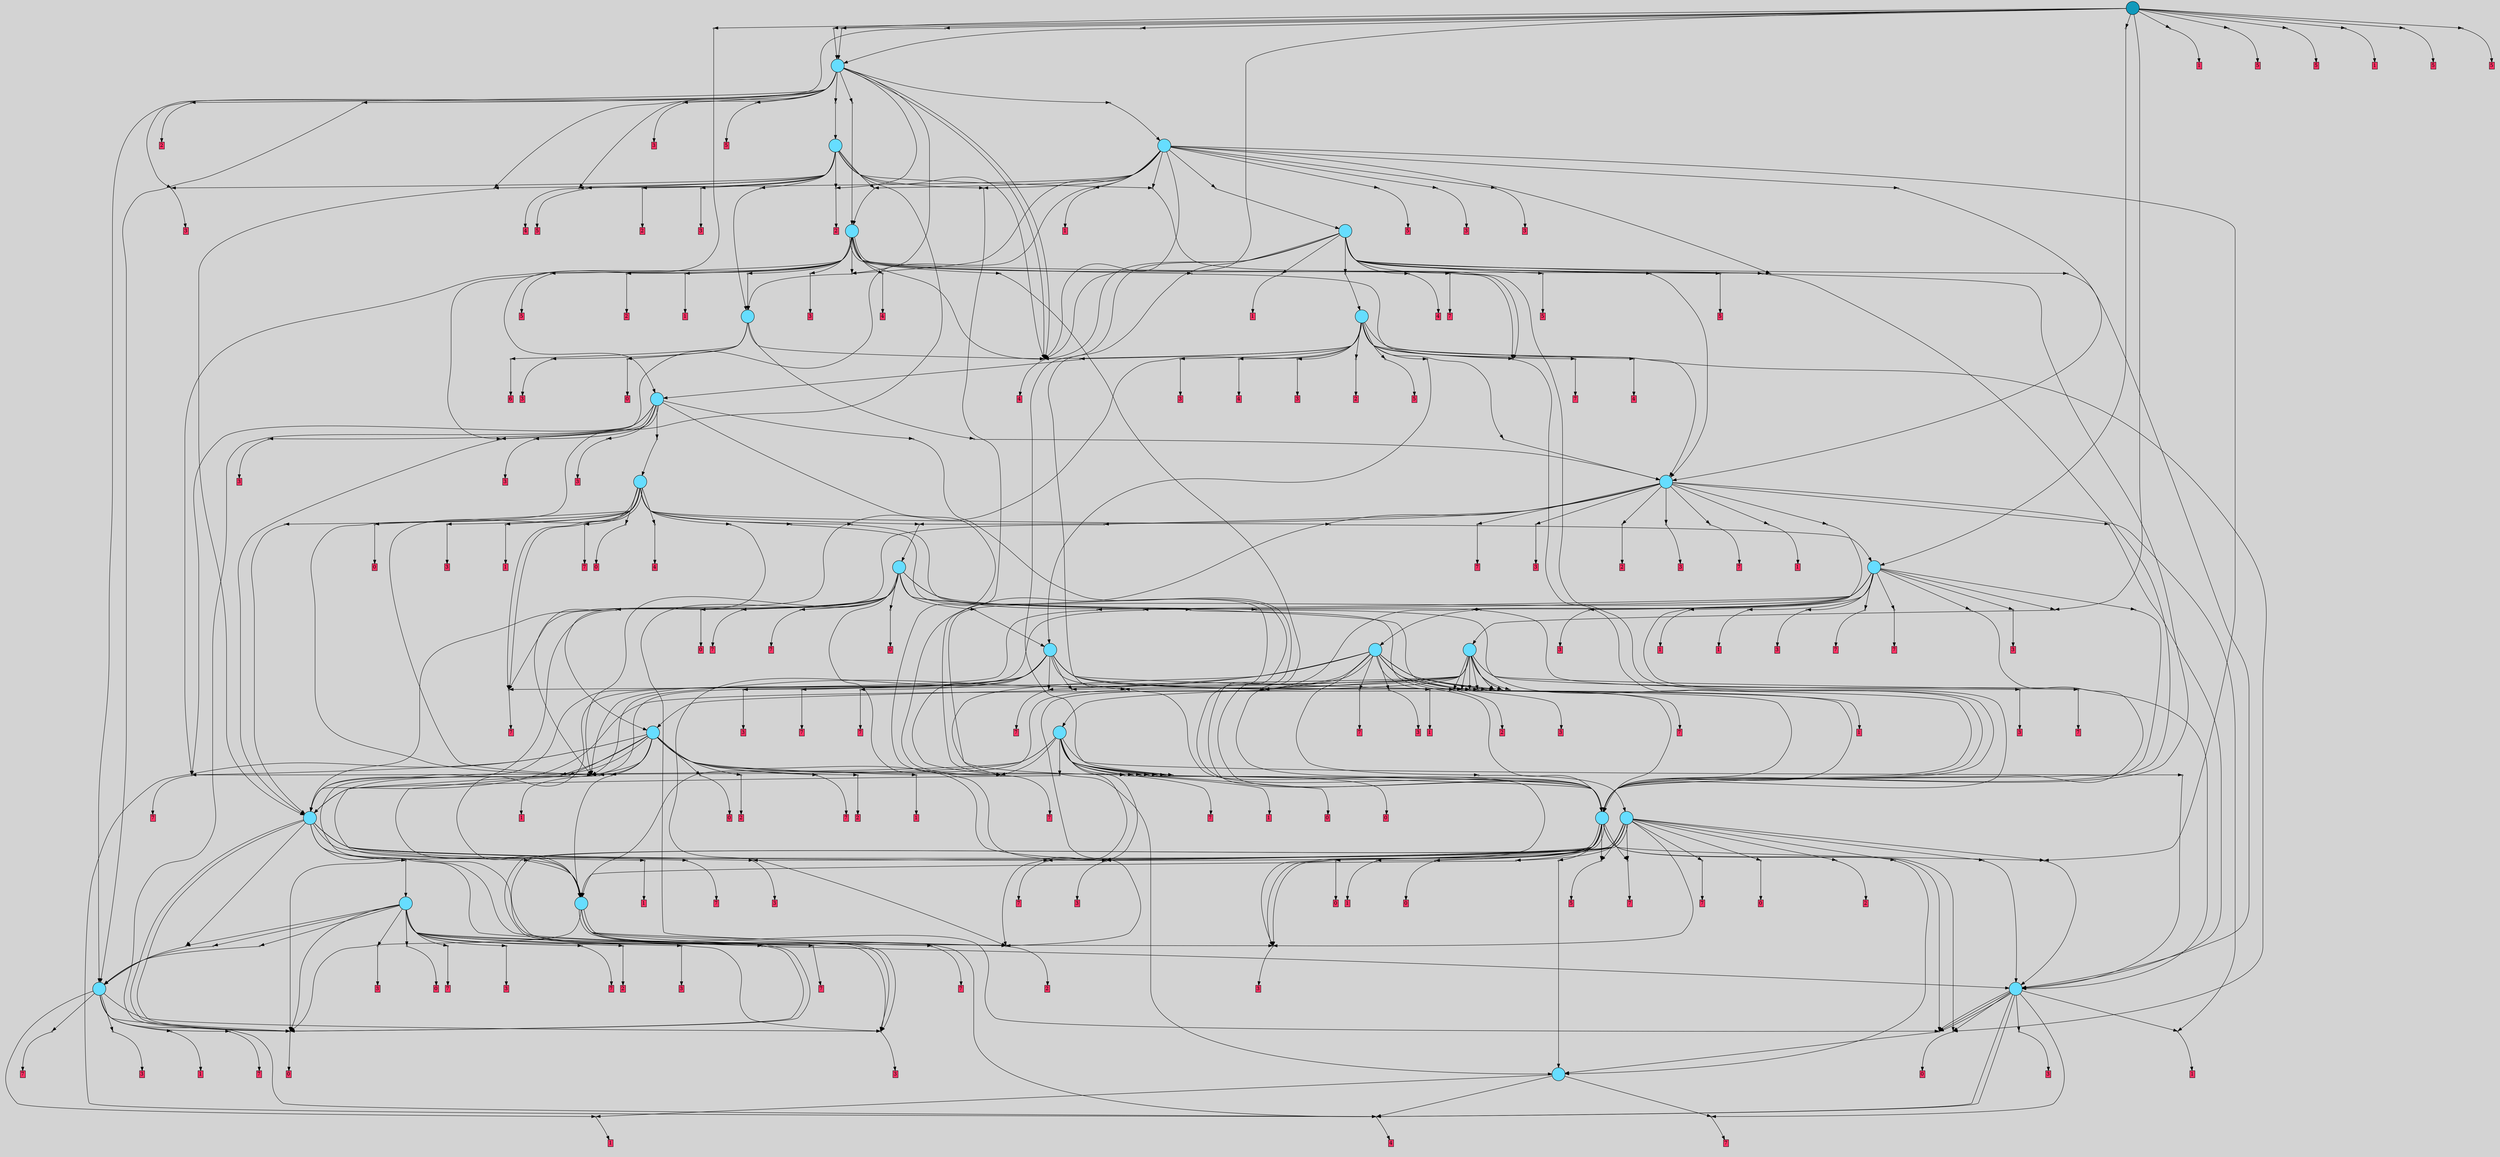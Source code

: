 // File exported with GEGELATI v1.3.1
// On the 2024-07-16 12:58:27
// With the MARL::MarlTPGGraphDotExporter
digraph{
	graph[pad = "0.212, 0.055" bgcolor = lightgray]
	node[shape=circle style = filled label = ""]
		T0 [fillcolor="#66ddff"]
		T1 [fillcolor="#66ddff"]
		T2 [fillcolor="#66ddff"]
		T3 [fillcolor="#66ddff"]
		T4 [fillcolor="#66ddff"]
		T5 [fillcolor="#66ddff"]
		T6 [fillcolor="#66ddff"]
		T7 [fillcolor="#66ddff"]
		T8 [fillcolor="#66ddff"]
		T9 [fillcolor="#66ddff"]
		T10 [fillcolor="#66ddff"]
		T11 [fillcolor="#66ddff"]
		T12 [fillcolor="#66ddff"]
		T13 [fillcolor="#66ddff"]
		T14 [fillcolor="#66ddff"]
		T15 [fillcolor="#66ddff"]
		T16 [fillcolor="#66ddff"]
		T17 [fillcolor="#66ddff"]
		T18 [fillcolor="#66ddff"]
		T19 [fillcolor="#66ddff"]
		T23 [fillcolor="#66ddff"]
		T24 [fillcolor="#66ddff"]
		T34 [fillcolor="#66ddff"]
		T64 [fillcolor="#66ddff"]
		T70 [fillcolor="#66ddff"]
		T978 [fillcolor="#1199bb"]
		P48629 [fillcolor="#cccccc" shape=point] //
		I48629 [shape=box style=invis label="0|0&3|7#1|7&#92;n7|1&1|1#2|1&#92;n3|5&2|0#1|0&#92;n"]
		P48629 -> I48629[style=invis]
		A27386 [fillcolor="#ff3366" shape=box margin=0.03 width=0 height=0 label="1"]
		T0 -> P48629 -> A27386
		P48630 [fillcolor="#cccccc" shape=point] //
		I48630 [shape=box style=invis label="7|3&0|3#1|3&#92;n4|7&2|5#2|1&#92;n"]
		P48630 -> I48630[style=invis]
		A27387 [fillcolor="#ff3366" shape=box margin=0.03 width=0 height=0 label="7"]
		T0 -> P48630 -> A27387
		P48631 [fillcolor="#cccccc" shape=point] //
		I48631 [shape=box style=invis label="5|0&1|6#2|6&#92;n7|5&0|0#2|1&#92;n7|0&2|2#2|2&#92;n0|2&1|1#2|3&#92;n"]
		P48631 -> I48631[style=invis]
		A27388 [fillcolor="#ff3366" shape=box margin=0.03 width=0 height=0 label="4"]
		T0 -> P48631 -> A27388
		P48632 [fillcolor="#cccccc" shape=point] //
		I48632 [shape=box style=invis label="3|5&1|0#0|7&#92;n7|6&1|6#3|6&#92;n"]
		P48632 -> I48632[style=invis]
		A27389 [fillcolor="#ff3366" shape=box margin=0.03 width=0 height=0 label="7"]
		T1 -> P48632 -> A27389
		T1 -> P48629
		P48633 [fillcolor="#cccccc" shape=point] //
		I48633 [shape=box style=invis label="2|1&4|4#2|5&#92;n3|2&3|2#2|3&#92;n3|2&0|3#1|6&#92;n5|6&0|5#0|7&#92;n2|0&2|1#1|0&#92;n0|7&2|4#0|3&#92;n5|1&1|7#3|4&#92;n3|4&4|2#3|7&#92;n6|2&0|5#2|7&#92;n7|2&3|6#3|2&#92;n"]
		P48633 -> I48633[style=invis]
		A27390 [fillcolor="#ff3366" shape=box margin=0.03 width=0 height=0 label="0"]
		T1 -> P48633 -> A27390
		P48634 [fillcolor="#cccccc" shape=point] //
		I48634 [shape=box style=invis label="0|0&2|1#2|1&#92;n2|0&4|2#2|2&#92;n3|3&4|1#2|3&#92;n3|2&0|0#2|6&#92;n1|2&0|0#0|5&#92;n2|6&0|1#1|5&#92;n6|1&0|4#0|5&#92;n7|1&3|3#3|6&#92;n"]
		P48634 -> I48634[style=invis]
		A27391 [fillcolor="#ff3366" shape=box margin=0.03 width=0 height=0 label="3"]
		T1 -> P48634 -> A27391
		P48635 [fillcolor="#cccccc" shape=point] //
		I48635 [shape=box style=invis label="7|5&0|6#1|1&#92;n3|3&4|4#3|1&#92;n8|3&3|7#1|1&#92;n"]
		P48635 -> I48635[style=invis]
		A27392 [fillcolor="#ff3366" shape=box margin=0.03 width=0 height=0 label="3"]
		T1 -> P48635 -> A27392
		P48636 [fillcolor="#cccccc" shape=point] //
		I48636 [shape=box style=invis label="3|5&0|2#1|0&#92;n0|0&3|7#1|7&#92;n7|1&1|1#2|1&#92;n"]
		P48636 -> I48636[style=invis]
		A27393 [fillcolor="#ff3366" shape=box margin=0.03 width=0 height=0 label="1"]
		T1 -> P48636 -> A27393
		P48637 [fillcolor="#cccccc" shape=point] //
		I48637 [shape=box style=invis label="5|0&2|5#1|6&#92;n7|4&0|5#4|0&#92;n6|7&0|4#3|1&#92;n8|3&0|5#3|1&#92;n"]
		P48637 -> I48637[style=invis]
		A27394 [fillcolor="#ff3366" shape=box margin=0.03 width=0 height=0 label="7"]
		T1 -> P48637 -> A27394
		T1 -> P48631
		P48638 [fillcolor="#cccccc" shape=point] //
		I48638 [shape=box style=invis label="7|1&1|1#2|1&#92;n3|5&2|0#1|0&#92;n3|0&2|0#3|6&#92;n"]
		P48638 -> I48638[style=invis]
		A27395 [fillcolor="#ff3366" shape=box margin=0.03 width=0 height=0 label="1"]
		T2 -> P48638 -> A27395
		P48639 [fillcolor="#cccccc" shape=point] //
		I48639 [shape=box style=invis label="7|2&3|6#3|2&#92;n3|2&3|2#2|3&#92;n3|2&0|3#1|6&#92;n5|6&4|5#0|7&#92;n2|0&2|1#1|0&#92;n0|7&2|4#0|3&#92;n5|1&1|7#3|4&#92;n3|4&4|2#3|7&#92;n6|2&0|5#2|7&#92;n2|1&4|4#2|5&#92;n"]
		P48639 -> I48639[style=invis]
		A27396 [fillcolor="#ff3366" shape=box margin=0.03 width=0 height=0 label="0"]
		T2 -> P48639 -> A27396
		P48640 [fillcolor="#cccccc" shape=point] //
		I48640 [shape=box style=invis label="0|0&2|1#2|1&#92;n2|0&4|2#2|2&#92;n1|2&0|6#0|5&#92;n3|3&4|1#2|3&#92;n3|2&0|0#2|6&#92;n7|5&1|5#4|3&#92;n2|6&0|1#1|5&#92;n6|1&0|4#0|5&#92;n7|1&3|3#3|6&#92;n"]
		P48640 -> I48640[style=invis]
		A27397 [fillcolor="#ff3366" shape=box margin=0.03 width=0 height=0 label="3"]
		T2 -> P48640 -> A27397
		T2 -> P48631
		T2 -> P48631
		P48641 [fillcolor="#cccccc" shape=point] //
		I48641 [shape=box style=invis label="0|0&1|3#1|7&#92;n5|5&4|7#2|6&#92;n3|4&1|6#1|2&#92;n"]
		P48641 -> I48641[style=invis]
		T2 -> P48641 -> T0
		T2 -> P48641
		T2 -> P48641
		T2 -> P48630
		T3 -> P48633
		T3 -> P48634
		P48642 [fillcolor="#cccccc" shape=point] //
		I48642 [shape=box style=invis label="8|3&0|5#3|0&#92;n0|2&0|6#2|5&#92;n6|0&0|4#0|1&#92;n3|3&0|4#0|1&#92;n"]
		P48642 -> I48642[style=invis]
		A27398 [fillcolor="#ff3366" shape=box margin=0.03 width=0 height=0 label="7"]
		T3 -> P48642 -> A27398
		P48643 [fillcolor="#cccccc" shape=point] //
		I48643 [shape=box style=invis label="6|4&4|2#3|7&#92;n8|7&1|2#0|4&#92;n2|0&4|6#2|1&#92;n0|1&1|0#1|6&#92;n1|6&2|5#2|0&#92;n7|3&4|0#0|1&#92;n"]
		P48643 -> I48643[style=invis]
		A27399 [fillcolor="#ff3366" shape=box margin=0.03 width=0 height=0 label="2"]
		T3 -> P48643 -> A27399
		P48644 [fillcolor="#cccccc" shape=point] //
		I48644 [shape=box style=invis label="7|3&4|4#2|0&#92;n0|0&2|4#1|4&#92;n7|7&2|4#0|6&#92;n3|2&2|0#0|1&#92;n"]
		P48644 -> I48644[style=invis]
		A27400 [fillcolor="#ff3366" shape=box margin=0.03 width=0 height=0 label="7"]
		T3 -> P48644 -> A27400
		T3 -> P48631
		T3 -> P48641
		T3 -> P48634
		P48645 [fillcolor="#cccccc" shape=point] //
		I48645 [shape=box style=invis label="3|2&0|3#1|3&#92;n2|3&4|3#1|4&#92;n5|0&2|1#1|0&#92;n2|4&1|2#3|7&#92;n0|4&3|7#4|4&#92;n2|1&0|7#2|1&#92;n0|4&0|6#0|2&#92;n1|6&4|3#4|0&#92;n"]
		P48645 -> I48645[style=invis]
		A27401 [fillcolor="#ff3366" shape=box margin=0.03 width=0 height=0 label="7"]
		T4 -> P48645 -> A27401
		P48646 [fillcolor="#cccccc" shape=point] //
		I48646 [shape=box style=invis label="0|0&2|1#2|1&#92;n7|1&4|5#2|6&#92;n2|0&4|2#2|2&#92;n3|3&4|1#2|3&#92;n3|2&0|0#0|6&#92;n1|2&0|0#0|5&#92;n2|6&0|1#1|5&#92;n6|1&0|4#0|5&#92;n7|1&3|3#3|6&#92;n"]
		P48646 -> I48646[style=invis]
		A27402 [fillcolor="#ff3366" shape=box margin=0.03 width=0 height=0 label="3"]
		T4 -> P48646 -> A27402
		P48647 [fillcolor="#cccccc" shape=point] //
		I48647 [shape=box style=invis label="5|6&1|0#1|2&#92;n6|1&0|5#2|7&#92;n0|0&2|0#1|4&#92;n8|2&2|0#0|1&#92;n"]
		P48647 -> I48647[style=invis]
		T4 -> P48647 -> T1
		P48648 [fillcolor="#cccccc" shape=point] //
		I48648 [shape=box style=invis label="7|3&4|4#2|0&#92;n2|0&1|6#2|5&#92;n2|1&2|5#3|5&#92;n0|0&2|7#1|4&#92;n"]
		P48648 -> I48648[style=invis]
		A27403 [fillcolor="#ff3366" shape=box margin=0.03 width=0 height=0 label="7"]
		T4 -> P48648 -> A27403
		P48649 [fillcolor="#cccccc" shape=point] //
		I48649 [shape=box style=invis label="3|2&0|0#2|6&#92;n6|1&1|5#1|2&#92;n0|0&4|2#2|2&#92;n0|0&2|0#2|1&#92;n1|2&0|0#0|5&#92;n8|3&4|3#2|3&#92;n2|6&0|1#1|5&#92;n6|1&0|4#0|5&#92;n"]
		P48649 -> I48649[style=invis]
		T4 -> P48649 -> T2
		P48650 [fillcolor="#cccccc" shape=point] //
		I48650 [shape=box style=invis label="4|0&2|5#2|5&#92;n7|0&2|2#3|0&#92;n7|5&4|6#4|3&#92;n7|7&4|4#4|0&#92;n6|2&2|7#4|0&#92;n6|7&3|6#3|5&#92;n"]
		P48650 -> I48650[style=invis]
		A27404 [fillcolor="#ff3366" shape=box margin=0.03 width=0 height=0 label="3"]
		T4 -> P48650 -> A27404
		P48651 [fillcolor="#cccccc" shape=point] //
		I48651 [shape=box style=invis label="1|6&2|5#3|0&#92;n2|0&4|6#2|1&#92;n0|1&1|0#1|6&#92;n6|4&4|2#3|7&#92;n7|3&4|0#0|1&#92;n"]
		P48651 -> I48651[style=invis]
		A27405 [fillcolor="#ff3366" shape=box margin=0.03 width=0 height=0 label="2"]
		T4 -> P48651 -> A27405
		P48652 [fillcolor="#cccccc" shape=point] //
		I48652 [shape=box style=invis label="0|0&2|1#2|1&#92;n2|0&4|2#2|2&#92;n6|1&0|4#0|5&#92;n3|2&0|0#3|6&#92;n1|2&0|0#0|5&#92;n2|6&0|1#1|5&#92;n3|3&4|1#2|3&#92;n7|1&3|3#3|6&#92;n"]
		P48652 -> I48652[style=invis]
		A27406 [fillcolor="#ff3366" shape=box margin=0.03 width=0 height=0 label="3"]
		T4 -> P48652 -> A27406
		P48653 [fillcolor="#cccccc" shape=point] //
		I48653 [shape=box style=invis label="5|6&1|0#1|2&#92;n0|0&2|0#1|4&#92;n8|2&2|0#0|1&#92;n"]
		P48653 -> I48653[style=invis]
		T4 -> P48653 -> T1
		T4 -> P48633
		P48654 [fillcolor="#cccccc" shape=point] //
		I48654 [shape=box style=invis label="7|7&4|4#4|0&#92;n7|0&2|2#3|0&#92;n3|5&4|6#4|3&#92;n4|0&2|5#2|5&#92;n6|2&2|7#4|0&#92;n"]
		P48654 -> I48654[style=invis]
		A27407 [fillcolor="#ff3366" shape=box margin=0.03 width=0 height=0 label="3"]
		T4 -> P48654 -> A27407
		P48655 [fillcolor="#cccccc" shape=point] //
		I48655 [shape=box style=invis label="2|1&0|4#2|5&#92;n3|2&3|2#2|3&#92;n3|2&0|3#1|6&#92;n5|6&0|5#0|7&#92;n2|0&2|1#1|0&#92;n3|4&4|2#3|7&#92;n5|1&1|7#3|4&#92;n0|7&2|4#0|3&#92;n6|2&0|5#2|7&#92;n7|2&3|6#3|2&#92;n"]
		P48655 -> I48655[style=invis]
		A27408 [fillcolor="#ff3366" shape=box margin=0.03 width=0 height=0 label="0"]
		T4 -> P48655 -> A27408
		T4 -> P48634
		P48656 [fillcolor="#cccccc" shape=point] //
		I48656 [shape=box style=invis label="0|0&2|0#1|4&#92;n8|5&0|2#2|0&#92;n3|2&2|0#0|1&#92;n"]
		P48656 -> I48656[style=invis]
		T4 -> P48656 -> T1
		P48657 [fillcolor="#cccccc" shape=point] //
		I48657 [shape=box style=invis label="3|3&0|4#0|1&#92;n2|7&3|6#3|3&#92;n3|4&2|2#3|7&#92;n6|0&0|4#2|4&#92;n2|6&1|0#2|6&#92;n7|3&0|1#4|5&#92;n"]
		P48657 -> I48657[style=invis]
		A27409 [fillcolor="#ff3366" shape=box margin=0.03 width=0 height=0 label="7"]
		T5 -> P48657 -> A27409
		P48658 [fillcolor="#cccccc" shape=point] //
		I48658 [shape=box style=invis label="0|0&2|0#2|1&#92;n2|0&4|2#2|2&#92;n3|2&0|0#2|6&#92;n1|2&0|0#0|5&#92;n2|6&0|1#1|5&#92;n7|1&3|3#3|6&#92;n6|1&0|4#0|5&#92;n"]
		P48658 -> I48658[style=invis]
		A27410 [fillcolor="#ff3366" shape=box margin=0.03 width=0 height=0 label="3"]
		T5 -> P48658 -> A27410
		P48659 [fillcolor="#cccccc" shape=point] //
		I48659 [shape=box style=invis label="3|5&2|0#1|3&#92;n3|0&2|0#2|6&#92;n"]
		P48659 -> I48659[style=invis]
		A27411 [fillcolor="#ff3366" shape=box margin=0.03 width=0 height=0 label="1"]
		T5 -> P48659 -> A27411
		P48660 [fillcolor="#cccccc" shape=point] //
		I48660 [shape=box style=invis label="6|2&0|0#2|7&#92;n3|2&0|3#1|6&#92;n3|4&4|2#3|7&#92;n3|2&3|2#3|3&#92;n7|0&1|4#4|2&#92;n4|2&2|1#1|0&#92;n5|7&1|6#1|7&#92;n7|2&3|6#3|2&#92;n0|7&1|1#2|3&#92;n"]
		P48660 -> I48660[style=invis]
		A27412 [fillcolor="#ff3366" shape=box margin=0.03 width=0 height=0 label="0"]
		T5 -> P48660 -> A27412
		P48661 [fillcolor="#cccccc" shape=point] //
		I48661 [shape=box style=invis label="8|3&3|4#3|1&#92;n5|6&1|4#0|7&#92;n0|5&0|1#3|5&#92;n4|0&3|0#3|1&#92;n3|7&3|2#0|7&#92;n"]
		P48661 -> I48661[style=invis]
		A27413 [fillcolor="#ff3366" shape=box margin=0.03 width=0 height=0 label="7"]
		T5 -> P48661 -> A27413
		T5 -> P48641
		P48662 [fillcolor="#cccccc" shape=point] //
		I48662 [shape=box style=invis label="3|4&1|6#1|2&#92;n0|0&1|3#0|7&#92;n5|5&0|7#2|5&#92;n"]
		P48662 -> I48662[style=invis]
		T5 -> P48662 -> T0
		P48663 [fillcolor="#cccccc" shape=point] //
		I48663 [shape=box style=invis label="7|3&4|0#2|0&#92;n7|7&2|4#0|6&#92;n0|0&2|4#1|4&#92;n7|2&2|1#0|5&#92;n3|2&2|0#0|1&#92;n"]
		P48663 -> I48663[style=invis]
		A27414 [fillcolor="#ff3366" shape=box margin=0.03 width=0 height=0 label="5"]
		T5 -> P48663 -> A27414
		P48664 [fillcolor="#cccccc" shape=point] //
		I48664 [shape=box style=invis label="1|2&0|0#0|5&#92;n2|0&4|2#2|2&#92;n3|3&4|1#2|3&#92;n3|2&0|0#2|6&#92;n0|0&2|1#2|1&#92;n2|6&0|1#1|5&#92;n6|1&0|4#0|5&#92;n7|1&3|3#2|6&#92;n"]
		P48664 -> I48664[style=invis]
		T5 -> P48664 -> T2
		P48665 [fillcolor="#cccccc" shape=point] //
		I48665 [shape=box style=invis label="4|4&1|6#2|4&#92;n2|5&0|2#0|4&#92;n8|5&1|2#0|4&#92;n2|0&4|6#2|1&#92;n0|1&1|0#1|1&#92;n6|4&4|2#3|7&#92;n7|3&4|7#0|1&#92;n7|2&4|1#4|2&#92;n"]
		P48665 -> I48665[style=invis]
		T5 -> P48665 -> T3
		P48666 [fillcolor="#cccccc" shape=point] //
		I48666 [shape=box style=invis label="2|1&4|4#2|5&#92;n1|2&4|3#3|2&#92;n3|2&0|3#1|6&#92;n3|2&3|2#2|3&#92;n5|6&0|0#0|7&#92;n2|0&2|1#1|0&#92;n5|1&1|7#3|4&#92;n0|0&2|4#0|3&#92;n6|2&0|5#2|7&#92;n7|2&3|6#3|2&#92;n"]
		P48666 -> I48666[style=invis]
		A27415 [fillcolor="#ff3366" shape=box margin=0.03 width=0 height=0 label="0"]
		T5 -> P48666 -> A27415
		T5 -> P48633
		T5 -> P48639
		T5 -> P48646
		T5 -> P48646
		P48667 [fillcolor="#cccccc" shape=point] //
		I48667 [shape=box style=invis label="5|2&0|6#0|3&#92;n2|4&1|2#3|7&#92;n5|0&2|1#1|0&#92;n1|6&4|3#4|2&#92;n4|2&2|2#3|5&#92;n2|1&4|7#2|1&#92;n3|2&0|3#1|3&#92;n"]
		P48667 -> I48667[style=invis]
		A27416 [fillcolor="#ff3366" shape=box margin=0.03 width=0 height=0 label="7"]
		T6 -> P48667 -> A27416
		T6 -> P48647
		P48668 [fillcolor="#cccccc" shape=point] //
		I48668 [shape=box style=invis label="0|0&2|4#1|6&#92;n7|7&2|4#1|2&#92;n"]
		P48668 -> I48668[style=invis]
		A27417 [fillcolor="#ff3366" shape=box margin=0.03 width=0 height=0 label="1"]
		T6 -> P48668 -> A27417
		T6 -> P48649
		T6 -> P48633
		P48669 [fillcolor="#cccccc" shape=point] //
		I48669 [shape=box style=invis label="6|4&4|2#3|7&#92;n2|5&0|2#0|4&#92;n8|1&1|2#0|4&#92;n0|2&1|0#1|6&#92;n3|1&1|4#1|3&#92;n7|3&4|7#0|1&#92;n4|4&1|6#2|4&#92;n6|5&2|0#0|1&#92;n"]
		P48669 -> I48669[style=invis]
		T6 -> P48669 -> T3
		T6 -> P48633
		T6 -> P48642
		P48670 [fillcolor="#cccccc" shape=point] //
		I48670 [shape=box style=invis label="6|2&0|7#4|0&#92;n7|0&2|2#3|0&#92;n8|5&2|3#3|6&#92;n1|7&0|5#4|5&#92;n4|5&0|4#1|7&#92;n"]
		P48670 -> I48670[style=invis]
		A27418 [fillcolor="#ff3366" shape=box margin=0.03 width=0 height=0 label="3"]
		T6 -> P48670 -> A27418
		P48671 [fillcolor="#cccccc" shape=point] //
		I48671 [shape=box style=invis label="8|2&2|5#2|5&#92;n0|7&3|6#1|1&#92;n3|4&3|5#3|0&#92;n2|0&1|5#4|1&#92;n"]
		P48671 -> I48671[style=invis]
		T6 -> P48671 -> T4
		T6 -> P48657
		T7 -> P48657
		P48672 [fillcolor="#cccccc" shape=point] //
		I48672 [shape=box style=invis label="3|0&4|6#2|1&#92;n0|1&1|0#1|6&#92;n6|4&4|2#3|7&#92;n0|4&1|6#3|0&#92;n1|6&2|1#2|0&#92;n"]
		P48672 -> I48672[style=invis]
		A27419 [fillcolor="#ff3366" shape=box margin=0.03 width=0 height=0 label="2"]
		T7 -> P48672 -> A27419
		T7 -> P48658
		T7 -> P48633
		T7 -> P48670
		T7 -> P48661
		P48673 [fillcolor="#cccccc" shape=point] //
		I48673 [shape=box style=invis label="7|6&1|1#4|1&#92;n7|0&4|1#1|0&#92;n8|5&0|1#2|6&#92;n"]
		P48673 -> I48673[style=invis]
		T7 -> P48673 -> T2
		P48674 [fillcolor="#cccccc" shape=point] //
		I48674 [shape=box style=invis label="3|4&1|6#1|2&#92;n5|5&0|7#2|6&#92;n0|0&1|3#1|7&#92;n"]
		P48674 -> I48674[style=invis]
		T7 -> P48674 -> T0
		T7 -> P48663
		P48675 [fillcolor="#cccccc" shape=point] //
		I48675 [shape=box style=invis label="7|0&2|5#1|6&#92;n6|7&0|4#3|1&#92;n7|4&0|5#4|0&#92;n8|3&0|5#3|1&#92;n0|1&1|2#0|7&#92;n"]
		P48675 -> I48675[style=invis]
		A27420 [fillcolor="#ff3366" shape=box margin=0.03 width=0 height=0 label="7"]
		T7 -> P48675 -> A27420
		T7 -> P48664
		T7 -> P48665
		T7 -> P48633
		T7 -> P48646
		P48676 [fillcolor="#cccccc" shape=point] //
		I48676 [shape=box style=invis label="2|1&4|4#2|5&#92;n4|2&3|2#2|3&#92;n3|2&0|3#1|6&#92;n5|6&0|5#0|7&#92;n2|0&2|1#1|0&#92;n0|7&2|4#0|3&#92;n5|1&1|7#3|4&#92;n3|4&4|2#3|7&#92;n7|2&3|6#3|2&#92;n6|2&0|5#2|7&#92;n"]
		P48676 -> I48676[style=invis]
		A27421 [fillcolor="#ff3366" shape=box margin=0.03 width=0 height=0 label="0"]
		T7 -> P48676 -> A27421
		P48677 [fillcolor="#cccccc" shape=point] //
		I48677 [shape=box style=invis label="1|0&2|6#3|0&#92;n3|1&2|0#1|3&#92;n"]
		P48677 -> I48677[style=invis]
		A27422 [fillcolor="#ff3366" shape=box margin=0.03 width=0 height=0 label="1"]
		T8 -> P48677 -> A27422
		P48678 [fillcolor="#cccccc" shape=point] //
		I48678 [shape=box style=invis label="2|0&4|6#2|1&#92;n7|2&3|1#4|2&#92;n4|7&3|1#2|7&#92;n0|4&1|3#1|1&#92;n4|4&1|5#2|6&#92;n2|4&0|2#4|4&#92;n8|5&0|2#0|4&#92;n3|0&0|4#4|4&#92;n0|2&4|4#1|0&#92;n"]
		P48678 -> I48678[style=invis]
		T8 -> P48678 -> T3
		P48679 [fillcolor="#cccccc" shape=point] //
		I48679 [shape=box style=invis label="4|3&3|5#3|2&#92;n4|1&0|7#3|4&#92;n5|5&4|5#0|4&#92;n3|4&2|1#3|1&#92;n0|0&0|1#1|0&#92;n3|1&0|3#1|4&#92;n0|7&2|4#0|3&#92;n"]
		P48679 -> I48679[style=invis]
		A27423 [fillcolor="#ff3366" shape=box margin=0.03 width=0 height=0 label="0"]
		T8 -> P48679 -> A27423
		P48680 [fillcolor="#cccccc" shape=point] //
		I48680 [shape=box style=invis label="8|3&3|4#3|1&#92;n5|6&1|4#0|7&#92;n4|0&3|0#3|1&#92;n0|5&0|1#3|5&#92;n7|6&2|1#3|1&#92;n3|2&3|2#0|7&#92;n"]
		P48680 -> I48680[style=invis]
		A27424 [fillcolor="#ff3366" shape=box margin=0.03 width=0 height=0 label="7"]
		T8 -> P48680 -> A27424
		P48681 [fillcolor="#cccccc" shape=point] //
		I48681 [shape=box style=invis label="2|3&4|5#2|1&#92;n2|0&2|1#0|0&#92;n6|1&0|4#0|2&#92;n2|7&3|7#4|5&#92;n0|1&3|2#2|6&#92;n0|5&1|1#2|1&#92;n7|1&3|3#3|6&#92;n0|0&3|3#4|0&#92;n"]
		P48681 -> I48681[style=invis]
		T8 -> P48681 -> T6
		T8 -> P48631
		T8 -> P48658
		P48682 [fillcolor="#cccccc" shape=point] //
		I48682 [shape=box style=invis label="1|6&1|5#3|1&#92;n3|0&3|0#2|3&#92;n0|1&1|0#0|7&#92;n"]
		P48682 -> I48682[style=invis]
		A27425 [fillcolor="#ff3366" shape=box margin=0.03 width=0 height=0 label="7"]
		T8 -> P48682 -> A27425
		P48683 [fillcolor="#cccccc" shape=point] //
		I48683 [shape=box style=invis label="7|7&2|4#0|6&#92;n1|2&2|0#0|1&#92;n2|7&0|4#0|5&#92;n8|5&3|3#1|4&#92;n2|0&2|4#1|4&#92;n7|3&4|0#2|0&#92;n"]
		P48683 -> I48683[style=invis]
		T8 -> P48683 -> T5
		P48684 [fillcolor="#cccccc" shape=point] //
		I48684 [shape=box style=invis label="3|6&4|2#3|7&#92;n0|1&1|0#3|6&#92;n7|3&4|0#0|1&#92;n"]
		P48684 -> I48684[style=invis]
		A27426 [fillcolor="#ff3366" shape=box margin=0.03 width=0 height=0 label="2"]
		T8 -> P48684 -> A27426
		P48685 [fillcolor="#cccccc" shape=point] //
		I48685 [shape=box style=invis label="2|0&4|6#2|1&#92;n8|7&1|6#0|4&#92;n6|4&4|2#3|7&#92;n0|1&1|0#1|6&#92;n1|6&2|5#2|0&#92;n7|3&4|0#0|1&#92;n"]
		P48685 -> I48685[style=invis]
		A27427 [fillcolor="#ff3366" shape=box margin=0.03 width=0 height=0 label="2"]
		T8 -> P48685 -> A27427
		T8 -> P48634
		P48686 [fillcolor="#cccccc" shape=point] //
		I48686 [shape=box style=invis label="8|7&2|5#2|1&#92;n2|0&4|6#2|1&#92;n6|4&4|2#3|7&#92;n2|4&0|2#4|4&#92;n4|6&3|1#2|7&#92;n7|2&4|1#4|2&#92;n4|4&1|5#2|6&#92;n3|0&3|7#2|0&#92;n0|4&1|3#1|1&#92;n8|5&1|2#0|4&#92;n"]
		P48686 -> I48686[style=invis]
		T8 -> P48686 -> T3
		P48687 [fillcolor="#cccccc" shape=point] //
		I48687 [shape=box style=invis label="4|4&1|6#2|4&#92;n2|5&0|2#0|4&#92;n8|5&1|2#0|4&#92;n2|0&4|6#2|1&#92;n0|1&1|0#1|6&#92;n7|3&4|7#0|1&#92;n6|4&4|2#3|7&#92;n"]
		P48687 -> I48687[style=invis]
		T8 -> P48687 -> T3
		P48688 [fillcolor="#cccccc" shape=point] //
		I48688 [shape=box style=invis label="3|1&1|0#1|3&#92;n1|0&2|6#3|0&#92;n"]
		P48688 -> I48688[style=invis]
		A27428 [fillcolor="#ff3366" shape=box margin=0.03 width=0 height=0 label="1"]
		T8 -> P48688 -> A27428
		P48689 [fillcolor="#cccccc" shape=point] //
		I48689 [shape=box style=invis label="1|7&2|3#2|5&#92;n2|0&4|2#2|2&#92;n1|2&0|0#0|5&#92;n0|0&2|1#2|1&#92;n3|2&0|0#2|4&#92;n3|3&4|1#2|3&#92;n2|6&0|1#1|5&#92;n7|1&3|3#2|6&#92;n"]
		P48689 -> I48689[style=invis]
		T9 -> P48689 -> T2
		P48690 [fillcolor="#cccccc" shape=point] //
		I48690 [shape=box style=invis label="5|5&0|6#4|1&#92;n7|3&2|3#3|4&#92;n1|5&2|4#1|2&#92;n3|0&2|2#4|0&#92;n8|3&2|1#1|6&#92;n"]
		P48690 -> I48690[style=invis]
		T9 -> P48690 -> T5
		T9 -> P48643
		P48691 [fillcolor="#cccccc" shape=point] //
		I48691 [shape=box style=invis label="4|4&3|5#2|2&#92;n0|7&2|4#0|3&#92;n7|6&3|6#3|2&#92;n6|6&0|5#3|6&#92;n3|4&2|1#3|1&#92;n3|1&0|3#1|4&#92;n5|5&4|5#0|4&#92;n0|0&2|1#1|0&#92;n4|1&0|7#3|4&#92;n"]
		P48691 -> I48691[style=invis]
		A27429 [fillcolor="#ff3366" shape=box margin=0.03 width=0 height=0 label="0"]
		T9 -> P48691 -> A27429
		T9 -> P48680
		P48692 [fillcolor="#cccccc" shape=point] //
		I48692 [shape=box style=invis label="6|6&0|0#3|1&#92;n3|0&2|2#2|0&#92;n6|3&0|4#3|6&#92;n"]
		P48692 -> I48692[style=invis]
		A27430 [fillcolor="#ff3366" shape=box margin=0.03 width=0 height=0 label="7"]
		T9 -> P48692 -> A27430
		P48693 [fillcolor="#cccccc" shape=point] //
		I48693 [shape=box style=invis label="7|3&4|0#2|0&#92;n7|7&2|4#0|6&#92;n8|5&3|3#1|4&#92;n2|0&2|4#1|4&#92;n3|2&2|0#0|1&#92;n"]
		P48693 -> I48693[style=invis]
		T9 -> P48693 -> T5
		T9 -> P48688
		P48694 [fillcolor="#cccccc" shape=point] //
		I48694 [shape=box style=invis label="8|3&3|4#3|1&#92;n0|5&0|1#3|5&#92;n5|6&1|4#0|7&#92;n4|0&3|0#3|6&#92;n3|2&3|2#0|7&#92;n"]
		P48694 -> I48694[style=invis]
		A27431 [fillcolor="#ff3366" shape=box margin=0.03 width=0 height=0 label="7"]
		T9 -> P48694 -> A27431
		P48695 [fillcolor="#cccccc" shape=point] //
		I48695 [shape=box style=invis label="4|6&1|1#3|5&#92;n2|0&2|1#0|0&#92;n6|1&0|4#0|2&#92;n2|3&4|5#2|1&#92;n2|7&3|7#4|5&#92;n0|1&4|2#2|6&#92;n7|1&3|3#3|6&#92;n0|0&3|4#4|0&#92;n"]
		P48695 -> I48695[style=invis]
		T9 -> P48695 -> T6
		P48696 [fillcolor="#cccccc" shape=point] //
		I48696 [shape=box style=invis label="3|2&1|5#1|2&#92;n4|5&2|2#4|0&#92;n7|0&0|3#4|7&#92;n0|3&1|3#1|4&#92;n7|7&1|3#3|5&#92;n4|6&3|2#4|2&#92;n8|5&0|7#3|7&#92;n2|4&1|3#4|5&#92;n"]
		P48696 -> I48696[style=invis]
		A27432 [fillcolor="#ff3366" shape=box margin=0.03 width=0 height=0 label="1"]
		T9 -> P48696 -> A27432
		T9 -> P48683
		P48697 [fillcolor="#cccccc" shape=point] //
		I48697 [shape=box style=invis label="0|0&0|7#1|0&#92;n4|1&0|7#3|4&#92;n5|5&4|5#0|4&#92;n3|4&2|1#3|1&#92;n0|7&2|4#0|3&#92;n6|4&2|7#4|3&#92;n"]
		P48697 -> I48697[style=invis]
		A27433 [fillcolor="#ff3366" shape=box margin=0.03 width=0 height=0 label="0"]
		T9 -> P48697 -> A27433
		T9 -> P48658
		T10 -> P48688
		P48698 [fillcolor="#cccccc" shape=point] //
		I48698 [shape=box style=invis label="8|7&2|5#2|1&#92;n2|0&4|6#2|1&#92;n6|4&4|2#3|7&#92;n0|4&1|4#1|1&#92;n4|6&3|1#2|7&#92;n7|2&4|1#4|2&#92;n4|4&1|5#2|6&#92;n3|0&3|7#2|0&#92;n2|4&0|2#4|4&#92;n8|5&1|2#0|4&#92;n"]
		P48698 -> I48698[style=invis]
		T10 -> P48698 -> T3
		P48699 [fillcolor="#cccccc" shape=point] //
		I48699 [shape=box style=invis label="2|0&4|7#3|2&#92;n3|4&4|0#3|2&#92;n4|6&1|2#3|4&#92;n0|3&1|3#2|5&#92;n"]
		P48699 -> I48699[style=invis]
		T10 -> P48699 -> T9
		P48700 [fillcolor="#cccccc" shape=point] //
		I48700 [shape=box style=invis label="1|2&2|0#0|1&#92;n2|0&0|4#1|4&#92;n5|0&2|2#1|2&#92;n8|5&3|3#1|4&#92;n2|7&2|4#0|5&#92;n"]
		P48700 -> I48700[style=invis]
		T10 -> P48700 -> T5
		P48701 [fillcolor="#cccccc" shape=point] //
		I48701 [shape=box style=invis label="7|3&4|0#0|1&#92;n0|0&3|4#3|6&#92;n6|1&1|7#4|6&#92;n2|6&4|6#2|1&#92;n0|4&3|0#1|6&#92;n2|2&1|0#4|0&#92;n"]
		P48701 -> I48701[style=invis]
		A27434 [fillcolor="#ff3366" shape=box margin=0.03 width=0 height=0 label="2"]
		T10 -> P48701 -> A27434
		P48702 [fillcolor="#cccccc" shape=point] //
		I48702 [shape=box style=invis label="5|0&2|1#2|1&#92;n6|4&2|7#0|0&#92;n1|0&4|2#2|2&#92;n5|2&0|0#0|5&#92;n7|1&3|3#3|6&#92;n"]
		P48702 -> I48702[style=invis]
		T10 -> P48702 -> T8
		P48703 [fillcolor="#cccccc" shape=point] //
		I48703 [shape=box style=invis label="0|5&3|1#3|5&#92;n0|4&3|7#3|7&#92;n4|0&3|0#3|0&#92;n8|5&4|3#4|6&#92;n3|2&3|2#4|7&#92;n2|2&4|3#1|6&#92;n"]
		P48703 -> I48703[style=invis]
		A27435 [fillcolor="#ff3366" shape=box margin=0.03 width=0 height=0 label="7"]
		T10 -> P48703 -> A27435
		P48704 [fillcolor="#cccccc" shape=point] //
		I48704 [shape=box style=invis label="8|7&0|7#1|7&#92;n7|0&3|3#3|4&#92;n3|2&0|0#2|0&#92;n0|5&2|1#2|1&#92;n3|3&1|1#1|6&#92;n2|4&4|2#2|0&#92;n"]
		P48704 -> I48704[style=invis]
		A27436 [fillcolor="#ff3366" shape=box margin=0.03 width=0 height=0 label="3"]
		T10 -> P48704 -> A27436
		P48705 [fillcolor="#cccccc" shape=point] //
		I48705 [shape=box style=invis label="8|0&2|7#4|1&#92;n3|1&3|7#4|2&#92;n"]
		P48705 -> I48705[style=invis]
		T10 -> P48705 -> T5
		P48706 [fillcolor="#cccccc" shape=point] //
		I48706 [shape=box style=invis label="1|3&4|6#1|0&#92;n6|5&2|0#2|6&#92;n0|1&3|2#2|1&#92;n0|6&1|1#3|7&#92;n6|1&1|0#2|4&#92;n8|0&2|2#3|4&#92;n6|1&4|3#2|3&#92;n"]
		P48706 -> I48706[style=invis]
		A27437 [fillcolor="#ff3366" shape=box margin=0.03 width=0 height=0 label="3"]
		T10 -> P48706 -> A27437
		P48707 [fillcolor="#cccccc" shape=point] //
		I48707 [shape=box style=invis label="1|4&2|7#2|3&#92;n3|0&3|0#2|3&#92;n1|6&1|5#3|1&#92;n0|1&1|0#0|7&#92;n"]
		P48707 -> I48707[style=invis]
		A27438 [fillcolor="#ff3366" shape=box margin=0.03 width=0 height=0 label="7"]
		T10 -> P48707 -> A27438
		T10 -> P48643
		P48708 [fillcolor="#cccccc" shape=point] //
		I48708 [shape=box style=invis label="5|2&0|3#1|3&#92;n5|0&2|1#1|0&#92;n2|4&1|2#3|7&#92;n0|4&3|7#4|4&#92;n0|4&0|6#0|2&#92;n2|1&0|7#2|1&#92;n1|6&4|3#4|0&#92;n"]
		P48708 -> I48708[style=invis]
		A27439 [fillcolor="#ff3366" shape=box margin=0.03 width=0 height=0 label="7"]
		T10 -> P48708 -> A27439
		T10 -> P48694
		P48709 [fillcolor="#cccccc" shape=point] //
		I48709 [shape=box style=invis label="2|4&4|2#0|0&#92;n3|3&2|4#2|3&#92;n0|2&0|5#2|2&#92;n4|5&3|4#0|0&#92;n0|0&1|1#1|2&#92;n6|7&1|2#4|0&#92;n3|4&0|2#4|3&#92;n1|1&2|0#0|7&#92;n7|5&3|2#1|3&#92;n6|6&0|4#3|3&#92;n"]
		P48709 -> I48709[style=invis]
		A27440 [fillcolor="#ff3366" shape=box margin=0.03 width=0 height=0 label="7"]
		T10 -> P48709 -> A27440
		T11 -> P48688
		T11 -> P48699
		T11 -> P48700
		T11 -> P48701
		P48710 [fillcolor="#cccccc" shape=point] //
		I48710 [shape=box style=invis label="3|0&2|7#1|6&#92;n1|1&4|1#4|1&#92;n"]
		P48710 -> I48710[style=invis]
		A27441 [fillcolor="#ff3366" shape=box margin=0.03 width=0 height=0 label="1"]
		T11 -> P48710 -> A27441
		P48711 [fillcolor="#cccccc" shape=point] //
		I48711 [shape=box style=invis label="0|0&3|4#1|6&#92;n7|1&2|4#0|6&#92;n0|0&2|4#1|4&#92;n4|1&4|1#4|1&#92;n7|2&2|1#0|5&#92;n7|3&3|0#2|0&#92;n3|2&2|0#0|1&#92;n7|1&2|2#3|7&#92;n"]
		P48711 -> I48711[style=invis]
		T11 -> P48711 -> T7
		T11 -> P48705
		T11 -> P48706
		T11 -> P48694
		T11 -> P48707
		P48712 [fillcolor="#cccccc" shape=point] //
		I48712 [shape=box style=invis label="6|4&0|2#3|7&#92;n2|0&4|6#2|1&#92;n8|7&1|2#0|4&#92;n0|1&1|0#1|6&#92;n1|6&2|5#2|0&#92;n4|5&4|7#2|5&#92;n"]
		P48712 -> I48712[style=invis]
		A27442 [fillcolor="#ff3366" shape=box margin=0.03 width=0 height=0 label="7"]
		T11 -> P48712 -> A27442
		P48713 [fillcolor="#cccccc" shape=point] //
		I48713 [shape=box style=invis label="2|0&4|2#2|2&#92;n4|7&0|1#1|5&#92;n0|6&2|5#1|7&#92;n0|1&0|1#0|1&#92;n7|1&3|3#3|6&#92;n2|5&3|4#0|4&#92;n3|0&4|0#2|5&#92;n4|5&3|2#3|7&#92;n2|6&4|5#3|0&#92;n"]
		P48713 -> I48713[style=invis]
		A27443 [fillcolor="#ff3366" shape=box margin=0.03 width=0 height=0 label="3"]
		T11 -> P48713 -> A27443
		P48714 [fillcolor="#cccccc" shape=point] //
		I48714 [shape=box style=invis label="3|0&2|7#1|6&#92;n2|3&3|4#0|2&#92;n"]
		P48714 -> I48714[style=invis]
		A27444 [fillcolor="#ff3366" shape=box margin=0.03 width=0 height=0 label="1"]
		T11 -> P48714 -> A27444
		P48715 [fillcolor="#cccccc" shape=point] //
		I48715 [shape=box style=invis label="8|5&2|3#1|4&#92;n2|0&0|4#1|4&#92;n8|0&1|5#3|1&#92;n1|0&2|2#1|2&#92;n7|7&2|4#0|5&#92;n"]
		P48715 -> I48715[style=invis]
		T11 -> P48715 -> T5
		T11 -> P48699
		T12 -> P48688
		T12 -> P48698
		T12 -> P48699
		T12 -> P48700
		T12 -> P48701
		T12 -> P48702
		T12 -> P48714
		T12 -> P48703
		P48716 [fillcolor="#cccccc" shape=point] //
		I48716 [shape=box style=invis label="7|0&3|3#3|4&#92;n2|4&4|2#2|0&#92;n0|5&2|1#2|1&#92;n1|3&1|1#1|6&#92;n3|2&0|0#2|0&#92;n"]
		P48716 -> I48716[style=invis]
		A27445 [fillcolor="#ff3366" shape=box margin=0.03 width=0 height=0 label="3"]
		T12 -> P48716 -> A27445
		T12 -> P48705
		T12 -> P48706
		P48717 [fillcolor="#cccccc" shape=point] //
		I48717 [shape=box style=invis label="6|1&4|6#3|2&#92;n3|2&3|1#1|7&#92;n6|6&1|4#0|7&#92;n5|0&4|3#2|0&#92;n"]
		P48717 -> I48717[style=invis]
		A27446 [fillcolor="#ff3366" shape=box margin=0.03 width=0 height=0 label="7"]
		T12 -> P48717 -> A27446
		T12 -> P48643
		P48718 [fillcolor="#cccccc" shape=point] //
		I48718 [shape=box style=invis label="6|6&0|0#3|1&#92;n6|3&0|4#3|6&#92;n3|0&2|3#2|0&#92;n"]
		P48718 -> I48718[style=invis]
		A27447 [fillcolor="#ff3366" shape=box margin=0.03 width=0 height=0 label="7"]
		T12 -> P48718 -> A27447
		P48719 [fillcolor="#cccccc" shape=point] //
		I48719 [shape=box style=invis label="0|0&3|4#4|0&#92;n4|6&1|1#3|5&#92;n6|1&0|4#0|2&#92;n2|3&0|5#2|1&#92;n3|2&3|6#3|7&#92;n2|7&3|7#0|5&#92;n2|0&2|1#0|0&#92;n7|1&3|3#3|6&#92;n0|1&4|2#0|6&#92;n"]
		P48719 -> I48719[style=invis]
		T12 -> P48719 -> T6
		P48720 [fillcolor="#cccccc" shape=point] //
		I48720 [shape=box style=invis label="1|0&3|5#4|5&#92;n3|1&1|0#1|3&#92;n"]
		P48720 -> I48720[style=invis]
		A27448 [fillcolor="#ff3366" shape=box margin=0.03 width=0 height=0 label="1"]
		T13 -> P48720 -> A27448
		P48721 [fillcolor="#cccccc" shape=point] //
		I48721 [shape=box style=invis label="2|0&4|6#2|1&#92;n6|4&4|2#3|7&#92;n4|5&1|5#2|6&#92;n4|6&3|1#2|7&#92;n7|2&4|1#4|2&#92;n0|4&1|4#1|1&#92;n3|0&3|7#2|0&#92;n2|4&0|2#4|4&#92;n8|5&1|2#0|4&#92;n"]
		P48721 -> I48721[style=invis]
		T13 -> P48721 -> T3
		T13 -> P48699
		P48722 [fillcolor="#cccccc" shape=point] //
		I48722 [shape=box style=invis label="8|6&2|1#0|1&#92;n1|1&3|7#4|4&#92;n6|3&0|1#2|6&#92;n3|0&1|1#0|7&#92;n3|6&0|5#2|1&#92;n6|1&2|1#1|2&#92;n"]
		P48722 -> I48722[style=invis]
		T13 -> P48722 -> T11
		P48723 [fillcolor="#cccccc" shape=point] //
		I48723 [shape=box style=invis label="2|3&3|4#2|2&#92;n3|0&2|7#1|6&#92;n"]
		P48723 -> I48723[style=invis]
		A27449 [fillcolor="#ff3366" shape=box margin=0.03 width=0 height=0 label="1"]
		T13 -> P48723 -> A27449
		P48724 [fillcolor="#cccccc" shape=point] //
		I48724 [shape=box style=invis label="0|5&3|1#3|5&#92;n0|4&3|7#3|7&#92;n4|0&3|0#3|0&#92;n2|2&4|5#1|6&#92;n8|5&4|3#4|6&#92;n"]
		P48724 -> I48724[style=invis]
		T13 -> P48724 -> T12
		P48725 [fillcolor="#cccccc" shape=point] //
		I48725 [shape=box style=invis label="7|0&2|7#4|1&#92;n"]
		P48725 -> I48725[style=invis]
		T13 -> P48725 -> T5
		P48726 [fillcolor="#cccccc" shape=point] //
		I48726 [shape=box style=invis label="6|5&2|5#2|6&#92;n0|1&3|2#2|1&#92;n6|1&4|3#2|3&#92;n6|1&1|0#2|7&#92;n8|0&2|2#3|4&#92;n0|6&1|1#3|7&#92;n"]
		P48726 -> I48726[style=invis]
		A27450 [fillcolor="#ff3366" shape=box margin=0.03 width=0 height=0 label="3"]
		T13 -> P48726 -> A27450
		P48727 [fillcolor="#cccccc" shape=point] //
		I48727 [shape=box style=invis label="3|0&4|3#2|0&#92;n6|6&2|4#0|7&#92;n4|7&1|4#4|7&#92;n3|2&3|1#1|7&#92;n"]
		P48727 -> I48727[style=invis]
		A27451 [fillcolor="#ff3366" shape=box margin=0.03 width=0 height=0 label="7"]
		T13 -> P48727 -> A27451
		P48728 [fillcolor="#cccccc" shape=point] //
		I48728 [shape=box style=invis label="3|0&2|3#2|0&#92;n6|0&0|0#3|1&#92;n"]
		P48728 -> I48728[style=invis]
		A27452 [fillcolor="#ff3366" shape=box margin=0.03 width=0 height=0 label="7"]
		T13 -> P48728 -> A27452
		P48729 [fillcolor="#cccccc" shape=point] //
		I48729 [shape=box style=invis label="2|7&3|7#0|5&#92;n4|6&1|1#3|5&#92;n2|3&0|5#2|1&#92;n3|2&3|6#3|7&#92;n0|0&3|4#4|0&#92;n2|0&2|1#0|0&#92;n7|1&3|3#3|6&#92;n0|1&4|5#0|6&#92;n"]
		P48729 -> I48729[style=invis]
		T13 -> P48729 -> T6
		T13 -> P48693
		P48730 [fillcolor="#cccccc" shape=point] //
		I48730 [shape=box style=invis label="0|6&1|6#3|7&#92;n6|1&1|0#2|4&#92;n1|3&4|6#1|0&#92;n0|1&3|2#2|1&#92;n6|5&2|0#3|6&#92;n8|0&2|2#3|4&#92;n2|3&3|6#4|3&#92;n6|1&3|3#2|3&#92;n"]
		P48730 -> I48730[style=invis]
		A27453 [fillcolor="#ff3366" shape=box margin=0.03 width=0 height=0 label="3"]
		T13 -> P48730 -> A27453
		P48731 [fillcolor="#cccccc" shape=point] //
		I48731 [shape=box style=invis label="1|0&0|1#4|4&#92;n6|1&4|2#2|7&#92;n2|4&2|0#2|6&#92;n8|1&2|6#2|4&#92;n0|0&0|3#2|4&#92;n"]
		P48731 -> I48731[style=invis]
		A27454 [fillcolor="#ff3366" shape=box margin=0.03 width=0 height=0 label="3"]
		T13 -> P48731 -> A27454
		P48732 [fillcolor="#cccccc" shape=point] //
		I48732 [shape=box style=invis label="6|1&1|7#0|2&#92;n3|0&0|1#1|7&#92;n"]
		P48732 -> I48732[style=invis]
		T13 -> P48732 -> T5
		P48733 [fillcolor="#cccccc" shape=point] //
		I48733 [shape=box style=invis label="1|7&2|3#2|5&#92;n2|0&4|2#2|2&#92;n1|2&0|0#0|5&#92;n3|3&4|1#2|3&#92;n3|2&0|0#2|5&#92;n0|0&2|1#2|1&#92;n2|6&0|1#1|5&#92;n7|1&3|3#2|6&#92;n"]
		P48733 -> I48733[style=invis]
		T14 -> P48733 -> T2
		P48734 [fillcolor="#cccccc" shape=point] //
		I48734 [shape=box style=invis label="5|5&0|6#4|1&#92;n7|3&3|3#3|4&#92;n1|5&2|4#1|2&#92;n8|3&2|1#1|6&#92;n3|0&2|2#4|0&#92;n"]
		P48734 -> I48734[style=invis]
		T14 -> P48734 -> T5
		T14 -> P48643
		P48735 [fillcolor="#cccccc" shape=point] //
		I48735 [shape=box style=invis label="8|3&3|4#3|1&#92;n8|4&1|6#0|4&#92;n4|0&3|0#0|1&#92;n5|6&1|4#2|7&#92;n0|5&0|1#3|5&#92;n3|1&3|2#0|7&#92;n2|7&1|5#3|0&#92;n"]
		P48735 -> I48735[style=invis]
		A27455 [fillcolor="#ff3366" shape=box margin=0.03 width=0 height=0 label="7"]
		T14 -> P48735 -> A27455
		T14 -> P48718
		P48736 [fillcolor="#cccccc" shape=point] //
		I48736 [shape=box style=invis label="7|7&2|4#0|6&#92;n2|0&2|4#3|4&#92;n8|5&3|3#1|4&#92;n3|2&2|0#0|1&#92;n"]
		P48736 -> I48736[style=invis]
		T14 -> P48736 -> T5
		T14 -> P48688
		P48737 [fillcolor="#cccccc" shape=point] //
		I48737 [shape=box style=invis label="5|2&1|4#0|7&#92;n0|5&0|1#3|5&#92;n4|0&3|0#3|6&#92;n3|2&3|2#0|7&#92;n"]
		P48737 -> I48737[style=invis]
		A27456 [fillcolor="#ff3366" shape=box margin=0.03 width=0 height=0 label="7"]
		T14 -> P48737 -> A27456
		P48738 [fillcolor="#cccccc" shape=point] //
		I48738 [shape=box style=invis label="4|6&1|1#3|5&#92;n2|0&2|1#0|0&#92;n6|1&0|4#0|2&#92;n2|3&0|5#2|1&#92;n2|7&3|7#4|5&#92;n5|1&1|7#2|0&#92;n0|0&3|4#4|0&#92;n7|1&3|3#3|6&#92;n0|1&4|2#2|6&#92;n"]
		P48738 -> I48738[style=invis]
		T14 -> P48738 -> T6
		P48739 [fillcolor="#cccccc" shape=point] //
		I48739 [shape=box style=invis label="1|2&2|2#3|0&#92;n2|0&2|4#1|4&#92;n1|2&2|0#0|1&#92;n8|5&3|3#1|4&#92;n7|7&2|4#0|6&#92;n7|3&4|0#2|0&#92;n"]
		P48739 -> I48739[style=invis]
		T14 -> P48739 -> T10
		P48740 [fillcolor="#cccccc" shape=point] //
		I48740 [shape=box style=invis label="0|0&1|5#0|3&#92;n5|5&4|5#0|4&#92;n0|7&2|4#0|3&#92;n4|4&2|3#0|0&#92;n0|0&0|5#3|0&#92;n6|4&2|7#4|3&#92;n6|1&0|7#3|4&#92;n4|2&1|6#1|4&#92;n"]
		P48740 -> I48740[style=invis]
		A27457 [fillcolor="#ff3366" shape=box margin=0.03 width=0 height=0 label="0"]
		T14 -> P48740 -> A27457
		P48741 [fillcolor="#cccccc" shape=point] //
		I48741 [shape=box style=invis label="3|7&4|3#0|3&#92;n4|1&0|7#3|4&#92;n3|1&0|3#1|7&#92;n4|3&4|5#3|0&#92;n5|5&4|5#0|4&#92;n0|0&0|1#1|0&#92;n0|7&2|4#0|3&#92;n"]
		P48741 -> I48741[style=invis]
		A27458 [fillcolor="#ff3366" shape=box margin=0.03 width=0 height=0 label="0"]
		T14 -> P48741 -> A27458
		T14 -> P48658
		T14 -> P48705
		P48742 [fillcolor="#cccccc" shape=point] //
		I48742 [shape=box style=invis label="2|0&4|7#3|2&#92;n0|3&1|3#2|5&#92;n3|4&4|1#3|2&#92;n8|2&2|5#4|6&#92;n1|5&1|7#0|7&#92;n"]
		P48742 -> I48742[style=invis]
		T15 -> P48742 -> T14
		P48743 [fillcolor="#cccccc" shape=point] //
		I48743 [shape=box style=invis label="5|0&2|1#2|1&#92;n1|0&4|2#2|4&#92;n6|4&2|7#0|0&#92;n5|1&2|2#4|7&#92;n5|2&0|0#0|5&#92;n7|1&3|3#3|6&#92;n"]
		P48743 -> I48743[style=invis]
		T15 -> P48743 -> T8
		P48744 [fillcolor="#cccccc" shape=point] //
		I48744 [shape=box style=invis label="1|3&4|6#1|0&#92;n6|5&2|0#2|6&#92;n0|6&1|1#3|7&#92;n0|1&3|2#2|1&#92;n6|1&1|0#2|4&#92;n8|0&2|2#3|4&#92;n6|1&3|3#2|3&#92;n"]
		P48744 -> I48744[style=invis]
		A27459 [fillcolor="#ff3366" shape=box margin=0.03 width=0 height=0 label="3"]
		T15 -> P48744 -> A27459
		P48745 [fillcolor="#cccccc" shape=point] //
		I48745 [shape=box style=invis label="2|2&2|5#1|0&#92;n3|1&2|0#1|0&#92;n8|5&2|6#3|0&#92;n2|1&1|1#2|1&#92;n6|0&4|1#4|6&#92;n"]
		P48745 -> I48745[style=invis]
		A27460 [fillcolor="#ff3366" shape=box margin=0.03 width=0 height=0 label="1"]
		T15 -> P48745 -> A27460
		P48746 [fillcolor="#cccccc" shape=point] //
		I48746 [shape=box style=invis label="3|0&4|1#1|7&#92;n"]
		P48746 -> I48746[style=invis]
		T15 -> P48746 -> T5
		P48747 [fillcolor="#cccccc" shape=point] //
		I48747 [shape=box style=invis label="3|1&3|7#4|2&#92;n8|0&2|7#3|1&#92;n8|3&3|5#2|0&#92;n"]
		P48747 -> I48747[style=invis]
		T15 -> P48747 -> T5
		P48748 [fillcolor="#cccccc" shape=point] //
		I48748 [shape=box style=invis label="2|5&2|1#0|1&#92;n0|0&2|5#2|6&#92;n0|1&1|4#1|2&#92;n8|3&4|6#1|0&#92;n3|5&3|4#3|6&#92;n"]
		P48748 -> I48748[style=invis]
		A27461 [fillcolor="#ff3366" shape=box margin=0.03 width=0 height=0 label="7"]
		T15 -> P48748 -> A27461
		P48749 [fillcolor="#cccccc" shape=point] //
		I48749 [shape=box style=invis label="4|2&4|0#4|3&#92;n3|2&3|0#4|6&#92;n6|1&4|6#0|1&#92;n6|1&4|4#0|2&#92;n3|2&3|6#3|7&#92;n0|0&3|3#4|0&#92;n7|1&3|3#3|7&#92;n2|7&3|7#2|5&#92;n2|3&0|5#2|1&#92;n"]
		P48749 -> I48749[style=invis]
		T15 -> P48749 -> T6
		P48750 [fillcolor="#cccccc" shape=point] //
		I48750 [shape=box style=invis label="4|1&1|2#3|4&#92;n4|4&0|2#1|3&#92;n2|1&0|6#4|7&#92;n2|0&4|7#0|2&#92;n0|0&1|3#2|5&#92;n"]
		P48750 -> I48750[style=invis]
		T15 -> P48750 -> T13
		T15 -> P48718
		P48751 [fillcolor="#cccccc" shape=point] //
		I48751 [shape=box style=invis label="2|1&4|4#2|5&#92;n3|2&2|2#2|3&#92;n0|7&2|4#0|3&#92;n5|6&0|5#0|7&#92;n2|0&2|1#1|0&#92;n3|2&0|3#1|6&#92;n5|1&1|7#3|4&#92;n3|4&4|2#3|7&#92;n7|2&3|6#3|2&#92;n"]
		P48751 -> I48751[style=invis]
		A27462 [fillcolor="#ff3366" shape=box margin=0.03 width=0 height=0 label="0"]
		T15 -> P48751 -> A27462
		T15 -> P48688
		T15 -> P48718
		P48752 [fillcolor="#cccccc" shape=point] //
		I48752 [shape=box style=invis label="1|4&1|5#1|0&#92;n2|6&0|3#1|5&#92;n7|7&3|3#3|6&#92;n0|0&2|1#2|1&#92;n2|3&4|1#2|3&#92;n2|0&3|6#1|6&#92;n3|2&0|0#3|6&#92;n2|5&4|5#2|2&#92;n"]
		P48752 -> I48752[style=invis]
		A27463 [fillcolor="#ff3366" shape=box margin=0.03 width=0 height=0 label="4"]
		T15 -> P48752 -> A27463
		P48753 [fillcolor="#cccccc" shape=point] //
		I48753 [shape=box style=invis label="0|0&1|5#0|3&#92;n5|5&4|5#0|4&#92;n0|7&2|4#0|3&#92;n4|4&2|3#0|0&#92;n6|4&2|7#4|3&#92;n0|0&0|5#3|0&#92;n6|1&0|7#3|4&#92;n4|1&1|6#1|4&#92;n"]
		P48753 -> I48753[style=invis]
		A27464 [fillcolor="#ff3366" shape=box margin=0.03 width=0 height=0 label="0"]
		T15 -> P48753 -> A27464
		P48754 [fillcolor="#cccccc" shape=point] //
		I48754 [shape=box style=invis label="0|6&1|1#3|7&#92;n6|5&2|0#3|6&#92;n1|3&4|6#1|0&#92;n0|1&3|2#2|1&#92;n6|1&1|0#2|4&#92;n8|0&2|2#3|4&#92;n2|3&3|6#4|3&#92;n6|1&3|3#2|3&#92;n"]
		P48754 -> I48754[style=invis]
		A27465 [fillcolor="#ff3366" shape=box margin=0.03 width=0 height=0 label="3"]
		T16 -> P48754 -> A27465
		P48755 [fillcolor="#cccccc" shape=point] //
		I48755 [shape=box style=invis label="6|4&3|7#2|4&#92;n2|1&0|7#3|1&#92;n0|4&3|7#4|4&#92;n0|0&0|5#3|7&#92;n5|0&2|1#1|0&#92;n5|2&1|3#1|3&#92;n4|2&2|6#0|3&#92;n0|4&0|6#0|2&#92;n"]
		P48755 -> I48755[style=invis]
		A27466 [fillcolor="#ff3366" shape=box margin=0.03 width=0 height=0 label="7"]
		T16 -> P48755 -> A27466
		P48756 [fillcolor="#cccccc" shape=point] //
		I48756 [shape=box style=invis label="8|7&1|7#2|0&#92;n3|4&0|2#4|3&#92;n3|1&2|1#3|1&#92;n8|4&4|3#2|2&#92;n6|0&3|5#0|2&#92;n3|6&0|6#3|3&#92;n6|4&4|5#1|1&#92;n3|3&3|4#1|3&#92;n4|5&4|7#3|4&#92;n4|7&3|4#1|0&#92;n"]
		P48756 -> I48756[style=invis]
		A27467 [fillcolor="#ff3366" shape=box margin=0.03 width=0 height=0 label="1"]
		T16 -> P48756 -> A27467
		P48757 [fillcolor="#cccccc" shape=point] //
		I48757 [shape=box style=invis label="0|5&0|1#3|5&#92;n1|5&4|3#0|2&#92;n5|6&1|4#0|7&#92;n8|3&3|4#3|1&#92;n7|6&2|1#3|1&#92;n3|2&1|2#0|7&#92;n"]
		P48757 -> I48757[style=invis]
		A27468 [fillcolor="#ff3366" shape=box margin=0.03 width=0 height=0 label="7"]
		T16 -> P48757 -> A27468
		P48758 [fillcolor="#cccccc" shape=point] //
		I48758 [shape=box style=invis label="1|1&4|0#2|4&#92;n7|6&1|1#4|1&#92;n7|0&4|1#1|1&#92;n"]
		P48758 -> I48758[style=invis]
		T16 -> P48758 -> T2
		P48759 [fillcolor="#cccccc" shape=point] //
		I48759 [shape=box style=invis label="3|1&3|7#4|2&#92;n8|0&2|7#4|1&#92;n0|7&4|0#3|1&#92;n"]
		P48759 -> I48759[style=invis]
		T16 -> P48759 -> T5
		T16 -> P48694
		P48760 [fillcolor="#cccccc" shape=point] //
		I48760 [shape=box style=invis label="0|0&0|4#4|0&#92;n4|6&1|1#3|5&#92;n6|1&0|4#0|2&#92;n2|3&0|5#2|1&#92;n3|2&3|6#3|7&#92;n2|7&3|7#0|5&#92;n7|1&3|3#3|6&#92;n2|0&2|1#0|0&#92;n"]
		P48760 -> I48760[style=invis]
		T16 -> P48760 -> T6
		P48761 [fillcolor="#cccccc" shape=point] //
		I48761 [shape=box style=invis label="2|0&4|2#2|2&#92;n0|0&4|1#2|1&#92;n3|3&4|1#2|3&#92;n3|2&0|0#2|6&#92;n1|2&0|0#0|5&#92;n2|6&0|1#1|5&#92;n6|1&0|4#0|5&#92;n7|1&3|3#3|6&#92;n"]
		P48761 -> I48761[style=invis]
		A27469 [fillcolor="#ff3366" shape=box margin=0.03 width=0 height=0 label="3"]
		T16 -> P48761 -> A27469
		T16 -> P48742
		P48762 [fillcolor="#cccccc" shape=point] //
		I48762 [shape=box style=invis label="5|7&4|5#2|0&#92;n8|7&1|2#0|4&#92;n2|0&4|6#2|1&#92;n6|4&4|2#3|7&#92;n0|1&1|0#1|6&#92;n1|0&2|5#2|0&#92;n7|3&4|0#0|1&#92;n"]
		P48762 -> I48762[style=invis]
		A27470 [fillcolor="#ff3366" shape=box margin=0.03 width=0 height=0 label="2"]
		T16 -> P48762 -> A27470
		T16 -> P48638
		P48763 [fillcolor="#cccccc" shape=point] //
		I48763 [shape=box style=invis label="3|2&0|0#2|6&#92;n3|7&4|1#2|6&#92;n2|6&0|1#1|5&#92;n0|0&1|1#2|1&#92;n6|1&0|4#0|5&#92;n7|1&1|3#0|0&#92;n1|2&0|0#0|5&#92;n7|1&3|3#3|6&#92;n"]
		P48763 -> I48763[style=invis]
		A27471 [fillcolor="#ff3366" shape=box margin=0.03 width=0 height=0 label="3"]
		T17 -> P48763 -> A27471
		P48764 [fillcolor="#cccccc" shape=point] //
		I48764 [shape=box style=invis label="3|0&4|1#3|2&#92;n4|4&2|0#2|7&#92;n1|5&1|7#0|7&#92;n2|0&4|2#3|2&#92;n8|2&1|5#4|6&#92;n"]
		P48764 -> I48764[style=invis]
		T17 -> P48764 -> T15
		T17 -> P48694
		T17 -> P48680
		P48765 [fillcolor="#cccccc" shape=point] //
		I48765 [shape=box style=invis label="6|1&0|4#0|3&#92;n4|3&1|7#4|0&#92;n2|0&4|2#2|2&#92;n0|0&2|1#2|1&#92;n8|2&0|0#4|6&#92;n6|2&0|0#0|5&#92;n1|1&4|5#2|6&#92;n7|1&3|3#3|1&#92;n3|6&1|6#1|0&#92;n"]
		P48765 -> I48765[style=invis]
		A27472 [fillcolor="#ff3366" shape=box margin=0.03 width=0 height=0 label="3"]
		T17 -> P48765 -> A27472
		P48766 [fillcolor="#cccccc" shape=point] //
		I48766 [shape=box style=invis label="4|6&4|2#1|2&#92;n3|0&2|7#3|1&#92;n"]
		P48766 -> I48766[style=invis]
		T17 -> P48766 -> T5
		P48767 [fillcolor="#cccccc" shape=point] //
		I48767 [shape=box style=invis label="7|6&3|5#1|5&#92;n7|0&2|0#4|2&#92;n2|7&3|6#4|5&#92;n"]
		P48767 -> I48767[style=invis]
		A27473 [fillcolor="#ff3366" shape=box margin=0.03 width=0 height=0 label="3"]
		T17 -> P48767 -> A27473
		P48768 [fillcolor="#cccccc" shape=point] //
		I48768 [shape=box style=invis label="3|2&3|6#3|7&#92;n3|2&3|0#4|6&#92;n6|1&2|4#0|2&#92;n7|2&4|4#1|7&#92;n0|0&3|2#4|0&#92;n4|2&4|0#4|3&#92;n7|1&3|3#3|7&#92;n3|1&4|2#4|3&#92;n2|7&3|7#2|5&#92;n2|3&0|5#2|1&#92;n"]
		P48768 -> I48768[style=invis]
		T17 -> P48768 -> T6
		T17 -> P48768
		T17 -> P48633
		P48769 [fillcolor="#cccccc" shape=point] //
		I48769 [shape=box style=invis label="3|0&1|1#3|2&#92;n2|0&3|2#3|2&#92;n8|2&1|5#4|6&#92;n"]
		P48769 -> I48769[style=invis]
		T18 -> P48769 -> T16
		P48770 [fillcolor="#cccccc" shape=point] //
		I48770 [shape=box style=invis label="3|1&0|3#1|5&#92;n4|1&0|7#3|6&#92;n0|7&1|7#0|0&#92;n4|3&3|5#3|2&#92;n3|0&2|1#3|1&#92;n"]
		P48770 -> I48770[style=invis]
		A27474 [fillcolor="#ff3366" shape=box margin=0.03 width=0 height=0 label="0"]
		T18 -> P48770 -> A27474
		P48771 [fillcolor="#cccccc" shape=point] //
		I48771 [shape=box style=invis label="2|0&4|2#2|2&#92;n1|2&0|0#0|5&#92;n5|3&4|1#2|3&#92;n0|2&0|4#4|2&#92;n7|1&3|3#2|6&#92;n2|6&0|1#1|5&#92;n3|2&0|0#2|6&#92;n"]
		P48771 -> I48771[style=invis]
		A27475 [fillcolor="#ff3366" shape=box margin=0.03 width=0 height=0 label="6"]
		T18 -> P48771 -> A27475
		P48772 [fillcolor="#cccccc" shape=point] //
		I48772 [shape=box style=invis label="6|1&3|3#2|3&#92;n6|5&2|0#3|6&#92;n1|3&4|6#1|0&#92;n0|1&3|2#2|1&#92;n8|0&2|2#3|4&#92;n2|2&3|6#4|3&#92;n0|6&1|1#3|7&#92;n"]
		P48772 -> I48772[style=invis]
		A27476 [fillcolor="#ff3366" shape=box margin=0.03 width=0 height=0 label="4"]
		T18 -> P48772 -> A27476
		P48773 [fillcolor="#cccccc" shape=point] //
		I48773 [shape=box style=invis label="3|3&4|1#3|6&#92;n4|2&0|0#3|3&#92;n2|0&1|2#2|2&#92;n5|5&2|6#4|6&#92;n3|5&1|5#4|6&#92;n"]
		P48773 -> I48773[style=invis]
		A27477 [fillcolor="#ff3366" shape=box margin=0.03 width=0 height=0 label="3"]
		T18 -> P48773 -> A27477
		P48774 [fillcolor="#cccccc" shape=point] //
		I48774 [shape=box style=invis label="3|0&2|7#3|0&#92;n4|6&4|2#1|2&#92;n"]
		P48774 -> I48774[style=invis]
		T19 -> P48774 -> T5
		T19 -> P48772
		P48775 [fillcolor="#cccccc" shape=point] //
		I48775 [shape=box style=invis label="2|0&2|1#3|6&#92;n3|0&1|1#3|2&#92;n2|0&3|2#3|2&#92;n8|2&1|5#1|6&#92;n"]
		P48775 -> I48775[style=invis]
		T19 -> P48775 -> T16
		P48776 [fillcolor="#cccccc" shape=point] //
		I48776 [shape=box style=invis label="2|0&2|2#2|7&#92;n3|1&0|3#4|5&#92;n2|6&2|1#2|0&#92;n"]
		P48776 -> I48776[style=invis]
		A27478 [fillcolor="#ff3366" shape=box margin=0.03 width=0 height=0 label="5"]
		T19 -> P48776 -> A27478
		P48777 [fillcolor="#cccccc" shape=point] //
		I48777 [shape=box style=invis label="2|5&1|1#3|5&#92;n3|2&3|2#0|7&#92;n7|6&2|1#2|7&#92;n5|0&4|4#0|1&#92;n"]
		P48777 -> I48777[style=invis]
		A27479 [fillcolor="#ff3366" shape=box margin=0.03 width=0 height=0 label="7"]
		T19 -> P48777 -> A27479
		P48778 [fillcolor="#cccccc" shape=point] //
		I48778 [shape=box style=invis label="2|0&4|0#1|7&#92;n0|0&4|5#3|6&#92;n4|7&2|4#0|6&#92;n6|7&1|7#3|7&#92;n"]
		P48778 -> I48778[style=invis]
		T19 -> P48778 -> T10
		T19 -> P48639
		P48779 [fillcolor="#cccccc" shape=point] //
		I48779 [shape=box style=invis label="1|3&4|6#1|0&#92;n2|4&2|0#2|7&#92;n6|1&2|1#1|5&#92;n0|7&1|1#1|7&#92;n6|1&3|3#2|3&#92;n0|1&3|2#2|1&#92;n2|2&3|6#4|3&#92;n5|0&2|3#4|5&#92;n"]
		P48779 -> I48779[style=invis]
		A27480 [fillcolor="#ff3366" shape=box margin=0.03 width=0 height=0 label="4"]
		T19 -> P48779 -> A27480
		P48780 [fillcolor="#cccccc" shape=point] //
		I48780 [shape=box style=invis label="4|5&3|2#3|7&#92;n4|7&0|1#1|5&#92;n0|6&2|5#1|7&#92;n0|1&0|1#0|1&#92;n7|1&3|3#3|6&#92;n2|5&3|4#0|4&#92;n3|0&4|4#2|5&#92;n2|0&4|2#2|2&#92;n2|6&4|5#3|0&#92;n"]
		P48780 -> I48780[style=invis]
		A27481 [fillcolor="#ff3366" shape=box margin=0.03 width=0 height=0 label="3"]
		T19 -> P48780 -> A27481
		P48781 [fillcolor="#cccccc" shape=point] //
		I48781 [shape=box style=invis label="4|1&3|5#1|5&#92;n0|3&2|6#3|6&#92;n0|6&1|1#3|7&#92;n0|6&3|2#2|1&#92;n6|1&3|7#2|3&#92;n8|0&2|2#3|4&#92;n0|0&0|0#2|4&#92;n6|5&2|0#3|1&#92;n"]
		P48781 -> I48781[style=invis]
		A27482 [fillcolor="#ff3366" shape=box margin=0.03 width=0 height=0 label="4"]
		T19 -> P48781 -> A27482
		P48782 [fillcolor="#cccccc" shape=point] //
		I48782 [shape=box style=invis label="4|0&4|5#2|2&#92;n2|3&2|4#1|0&#92;n2|4&3|0#3|0&#92;n0|5&2|4#2|1&#92;n4|5&0|7#0|1&#92;n3|1&4|3#0|2&#92;n7|1&2|5#0|0&#92;n"]
		P48782 -> I48782[style=invis]
		A27483 [fillcolor="#ff3366" shape=box margin=0.03 width=0 height=0 label="3"]
		T19 -> P48782 -> A27483
		T19 -> P48688
		P48783 [fillcolor="#cccccc" shape=point] //
		I48783 [shape=box style=invis label="4|2&4|1#4|6&#92;n1|2&4|6#3|2&#92;n6|0&1|5#4|3&#92;n"]
		P48783 -> I48783[style=invis]
		A27484 [fillcolor="#ff3366" shape=box margin=0.03 width=0 height=0 label="2"]
		T19 -> P48783 -> A27484
		P48784 [fillcolor="#cccccc" shape=point] //
		I48784 [shape=box style=invis label="5|7&4|5#2|0&#92;n7|3&4|0#0|1&#92;n6|4&4|2#3|6&#92;n0|1&1|0#1|6&#92;n1|0&2|5#2|0&#92;n8|7&1|2#0|4&#92;n"]
		P48784 -> I48784[style=invis]
		T19 -> P48784 -> T17
		T23 -> P48774
		T23 -> P48772
		P48785 [fillcolor="#cccccc" shape=point] //
		I48785 [shape=box style=invis label="7|2&4|5#2|5&#92;n2|2&3|6#4|5&#92;n0|0&4|2#2|3&#92;n0|1&3|0#2|1&#92;n6|1&3|3#2|2&#92;n2|7&2|3#0|4&#92;n6|0&4|0#3|6&#92;n1|3&4|6#1|0&#92;n"]
		P48785 -> I48785[style=invis]
		A27485 [fillcolor="#ff3366" shape=box margin=0.03 width=0 height=0 label="4"]
		T23 -> P48785 -> A27485
		P48786 [fillcolor="#cccccc" shape=point] //
		I48786 [shape=box style=invis label="3|0&2|7#3|5&#92;n"]
		P48786 -> I48786[style=invis]
		T23 -> P48786 -> T5
		P48787 [fillcolor="#cccccc" shape=point] //
		I48787 [shape=box style=invis label="5|2&0|6#0|3&#92;n5|0&2|1#1|0&#92;n6|1&4|7#2|1&#92;n2|4&1|2#3|7&#92;n1|6&4|3#4|2&#92;n3|6&0|3#1|3&#92;n"]
		P48787 -> I48787[style=invis]
		T23 -> P48787 -> T18
		P48788 [fillcolor="#cccccc" shape=point] //
		I48788 [shape=box style=invis label="1|3&2|5#1|3&#92;n1|0&2|7#3|0&#92;n"]
		P48788 -> I48788[style=invis]
		T23 -> P48788 -> T5
		P48789 [fillcolor="#cccccc" shape=point] //
		I48789 [shape=box style=invis label="2|0&1|2#2|7&#92;n3|1&0|3#4|5&#92;n2|6&2|1#0|0&#92;n"]
		P48789 -> I48789[style=invis]
		A27486 [fillcolor="#ff3366" shape=box margin=0.03 width=0 height=0 label="5"]
		T23 -> P48789 -> A27486
		P48790 [fillcolor="#cccccc" shape=point] //
		I48790 [shape=box style=invis label="3|0&1|1#3|2&#92;n6|3&3|2#3|2&#92;n"]
		P48790 -> I48790[style=invis]
		T23 -> P48790 -> T16
		P48791 [fillcolor="#cccccc" shape=point] //
		I48791 [shape=box style=invis label="2|7&4|0#0|5&#92;n8|6&2|1#2|1&#92;n7|1&3|5#3|3&#92;n1|0&0|3#3|1&#92;n6|3&1|1#4|2&#92;n8|5&0|2#4|0&#92;n8|5&1|6#0|0&#92;n5|2&2|7#0|2&#92;n4|5&4|7#3|4&#92;n0|7&1|7#4|4&#92;n"]
		P48791 -> I48791[style=invis]
		A27487 [fillcolor="#ff3366" shape=box margin=0.03 width=0 height=0 label="2"]
		T23 -> P48791 -> A27487
		T23 -> P48680
		P48792 [fillcolor="#cccccc" shape=point] //
		I48792 [shape=box style=invis label="4|0&4|7#1|2&#92;n"]
		P48792 -> I48792[style=invis]
		T23 -> P48792 -> T18
		P48793 [fillcolor="#cccccc" shape=point] //
		I48793 [shape=box style=invis label="6|1&1|3#1|3&#92;n6|4&3|5#4|5&#92;n1|2&2|6#3|0&#92;n5|0&1|1#3|7&#92;n"]
		P48793 -> I48793[style=invis]
		A27488 [fillcolor="#ff3366" shape=box margin=0.03 width=0 height=0 label="1"]
		T23 -> P48793 -> A27488
		P48794 [fillcolor="#cccccc" shape=point] //
		I48794 [shape=box style=invis label="0|6&3|2#0|4&#92;n2|4&2|0#0|2&#92;n0|0&1|1#4|6&#92;n"]
		P48794 -> I48794[style=invis]
		A27489 [fillcolor="#ff3366" shape=box margin=0.03 width=0 height=0 label="3"]
		T23 -> P48794 -> A27489
		T23 -> P48768
		T23 -> P48774
		P48795 [fillcolor="#cccccc" shape=point] //
		I48795 [shape=box style=invis label="5|4&2|0#3|1&#92;n0|0&0|6#3|5&#92;n6|5&1|0#3|6&#92;n1|3&4|6#1|0&#92;n0|6&1|1#3|7&#92;n0|1&3|2#4|1&#92;n6|1&3|3#2|3&#92;n"]
		P48795 -> I48795[style=invis]
		A27490 [fillcolor="#ff3366" shape=box margin=0.03 width=0 height=0 label="4"]
		T24 -> P48795 -> A27490
		P48796 [fillcolor="#cccccc" shape=point] //
		I48796 [shape=box style=invis label="1|0&3|0#2|5&#92;n7|2&3|2#1|2&#92;n8|5&0|2#2|5&#92;n"]
		P48796 -> I48796[style=invis]
		A27491 [fillcolor="#ff3366" shape=box margin=0.03 width=0 height=0 label="7"]
		T24 -> P48796 -> A27491
		P48797 [fillcolor="#cccccc" shape=point] //
		I48797 [shape=box style=invis label="4|6&4|2#1|2&#92;n2|0&2|7#3|0&#92;n1|5&4|5#0|7&#92;n"]
		P48797 -> I48797[style=invis]
		T24 -> P48797 -> T5
		P48798 [fillcolor="#cccccc" shape=point] //
		I48798 [shape=box style=invis label="8|0&4|6#3|3&#92;n3|2&1|1#2|0&#92;n"]
		P48798 -> I48798[style=invis]
		T24 -> P48798 -> T19
		P48799 [fillcolor="#cccccc" shape=point] //
		I48799 [shape=box style=invis label="2|0&2|1#3|6&#92;n6|7&3|0#4|6&#92;n"]
		P48799 -> I48799[style=invis]
		T24 -> P48799 -> T16
		P48800 [fillcolor="#cccccc" shape=point] //
		I48800 [shape=box style=invis label="4|2&3|4#0|6&#92;n2|2&2|2#2|7&#92;n"]
		P48800 -> I48800[style=invis]
		A27492 [fillcolor="#ff3366" shape=box margin=0.03 width=0 height=0 label="5"]
		T24 -> P48800 -> A27492
		T24 -> P48683
		P48801 [fillcolor="#cccccc" shape=point] //
		I48801 [shape=box style=invis label="2|0&2|2#0|7&#92;n5|6&2|1#2|0&#92;n"]
		P48801 -> I48801[style=invis]
		A27493 [fillcolor="#ff3366" shape=box margin=0.03 width=0 height=0 label="5"]
		T24 -> P48801 -> A27493
		P48802 [fillcolor="#cccccc" shape=point] //
		I48802 [shape=box style=invis label="6|5&2|6#3|7&#92;n0|6&4|2#2|7&#92;n7|1&1|1#4|1&#92;n3|5&3|0#1|0&#92;n"]
		P48802 -> I48802[style=invis]
		A27494 [fillcolor="#ff3366" shape=box margin=0.03 width=0 height=0 label="1"]
		T24 -> P48802 -> A27494
		T24 -> P48788
		T24 -> P48646
		T24 -> P48772
		P48803 [fillcolor="#cccccc" shape=point] //
		I48803 [shape=box style=invis label="2|6&2|1#2|0&#92;n3|1&0|3#4|5&#92;n2|0&2|2#2|0&#92;n"]
		P48803 -> I48803[style=invis]
		T24 -> P48803 -> T2
		P48804 [fillcolor="#cccccc" shape=point] //
		I48804 [shape=box style=invis label="2|6&1|5#2|6&#92;n7|1&3|3#2|4&#92;n2|2&4|7#4|0&#92;n3|0&1|7#4|3&#92;n5|2&2|1#2|5&#92;n5|7&0|4#4|2&#92;n6|4&2|6#1|2&#92;n3|3&1|0#2|6&#92;n7|3&3|2#0|4&#92;n"]
		P48804 -> I48804[style=invis]
		T34 -> P48804 -> T5
		T34 -> P48772
		T34 -> P48787
		T34 -> P48788
		P48805 [fillcolor="#cccccc" shape=point] //
		I48805 [shape=box style=invis label="6|6&2|5#0|5&#92;n3|0&4|3#4|5&#92;n5|4&0|3#4|5&#92;n3|5&4|3#2|7&#92;n2|2&2|4#0|0&#92;n"]
		P48805 -> I48805[style=invis]
		A27495 [fillcolor="#ff3366" shape=box margin=0.03 width=0 height=0 label="5"]
		T34 -> P48805 -> A27495
		P48806 [fillcolor="#cccccc" shape=point] //
		I48806 [shape=box style=invis label="4|3&3|2#3|2&#92;n3|0&1|1#3|2&#92;n"]
		P48806 -> I48806[style=invis]
		T34 -> P48806 -> T16
		P48807 [fillcolor="#cccccc" shape=point] //
		I48807 [shape=box style=invis label="8|3&0|1#1|6&#92;n4|0&4|7#1|6&#92;n"]
		P48807 -> I48807[style=invis]
		T34 -> P48807 -> T23
		P48808 [fillcolor="#cccccc" shape=point] //
		I48808 [shape=box style=invis label="0|0&1|7#4|6&#92;n2|4&2|0#0|2&#92;n"]
		P48808 -> I48808[style=invis]
		A27496 [fillcolor="#ff3366" shape=box margin=0.03 width=0 height=0 label="3"]
		T34 -> P48808 -> A27496
		T34 -> P48768
		T34 -> P48664
		P48809 [fillcolor="#cccccc" shape=point] //
		I48809 [shape=box style=invis label="0|6&0|1#3|7&#92;n8|7&4|6#0|1&#92;n2|7&3|6#4|3&#92;n6|1&3|3#2|3&#92;n1|3&4|6#1|0&#92;n8|0&0|2#3|4&#92;n8|2&1|5#0|6&#92;n0|1&3|2#2|1&#92;n"]
		P48809 -> I48809[style=invis]
		A27497 [fillcolor="#ff3366" shape=box margin=0.03 width=0 height=0 label="4"]
		T34 -> P48809 -> A27497
		P48810 [fillcolor="#cccccc" shape=point] //
		I48810 [shape=box style=invis label="1|0&3|3#2|2&#92;n6|1&3|1#4|6&#92;n8|1&0|4#1|0&#92;n0|5&3|2#2|5&#92;n1|7&4|6#1|0&#92;n7|4&3|0#4|2&#92;n"]
		P48810 -> I48810[style=invis]
		T34 -> P48810 -> T0
		P48811 [fillcolor="#cccccc" shape=point] //
		I48811 [shape=box style=invis label="7|0&2|2#3|0&#92;n3|7&0|3#0|6&#92;n7|2&4|7#3|7&#92;n6|5&1|5#2|6&#92;n7|1&4|5#2|6&#92;n2|5&3|7#3|7&#92;n6|1&4|3#0|2&#92;n1|7&3|7#0|5&#92;n"]
		P48811 -> I48811[style=invis]
		A27498 [fillcolor="#ff3366" shape=box margin=0.03 width=0 height=0 label="3"]
		T34 -> P48811 -> A27498
		P48812 [fillcolor="#cccccc" shape=point] //
		I48812 [shape=box style=invis label="3|0&1|1#3|2&#92;n2|0&0|1#3|6&#92;n2|0&3|2#3|2&#92;n8|2&1|5#1|6&#92;n"]
		P48812 -> I48812[style=invis]
		T34 -> P48812 -> T24
		P48813 [fillcolor="#cccccc" shape=point] //
		I48813 [shape=box style=invis label="8|5&2|2#4|0&#92;n1|0&0|3#3|1&#92;n2|7&4|0#0|4&#92;n3|7&0|1#2|6&#92;n8|5&2|6#0|0&#92;n6|3&1|1#4|2&#92;n2|6&4|3#3|1&#92;n4|5&4|7#3|4&#92;n7|7&2|7#3|2&#92;n"]
		P48813 -> I48813[style=invis]
		A27499 [fillcolor="#ff3366" shape=box margin=0.03 width=0 height=0 label="1"]
		T34 -> P48813 -> A27499
		T64 -> P48804
		T64 -> P48772
		P48814 [fillcolor="#cccccc" shape=point] //
		I48814 [shape=box style=invis label="5|5&0|6#0|3&#92;n5|0&2|1#1|0&#92;n6|1&4|7#2|1&#92;n2|4&1|2#3|5&#92;n6|0&4|2#0|0&#92;n1|6&4|3#4|2&#92;n3|6&3|0#1|2&#92;n"]
		P48814 -> I48814[style=invis]
		T64 -> P48814 -> T18
		P48815 [fillcolor="#cccccc" shape=point] //
		I48815 [shape=box style=invis label="3|0&4|3#4|5&#92;n7|5&4|3#2|7&#92;n5|4&0|3#4|5&#92;n"]
		P48815 -> I48815[style=invis]
		A27500 [fillcolor="#ff3366" shape=box margin=0.03 width=0 height=0 label="5"]
		T64 -> P48815 -> A27500
		P48816 [fillcolor="#cccccc" shape=point] //
		I48816 [shape=box style=invis label="2|7&4|0#0|5&#92;n1|0&0|3#3|1&#92;n7|1&3|5#3|3&#92;n8|6&2|3#2|1&#92;n6|3&1|1#4|2&#92;n8|5&0|2#4|0&#92;n8|5&1|6#0|0&#92;n5|2&2|7#0|2&#92;n4|5&4|7#3|4&#92;n0|7&1|7#4|4&#92;n"]
		P48816 -> I48816[style=invis]
		A27501 [fillcolor="#ff3366" shape=box margin=0.03 width=0 height=0 label="2"]
		T64 -> P48816 -> A27501
		T64 -> P48807
		P48817 [fillcolor="#cccccc" shape=point] //
		I48817 [shape=box style=invis label="3|2&3|6#3|7&#92;n3|2&3|0#4|6&#92;n0|0&3|2#4|0&#92;n7|2&4|4#1|7&#92;n6|1&4|4#0|2&#92;n4|2&4|0#4|3&#92;n7|1&3|3#3|7&#92;n3|1&4|2#4|3&#92;n2|7&3|7#2|5&#92;n2|3&0|5#2|1&#92;n"]
		P48817 -> I48817[style=invis]
		T64 -> P48817 -> T6
		P48818 [fillcolor="#cccccc" shape=point] //
		I48818 [shape=box style=invis label="1|2&0|0#0|5&#92;n2|0&4|2#2|2&#92;n2|6&0|1#1|5&#92;n3|2&0|0#2|6&#92;n0|0&2|4#2|1&#92;n3|3&4|1#2|3&#92;n6|1&0|4#0|5&#92;n7|1&3|3#2|6&#92;n1|1&2|0#0|5&#92;n"]
		P48818 -> I48818[style=invis]
		A27502 [fillcolor="#ff3366" shape=box margin=0.03 width=0 height=0 label="3"]
		T64 -> P48818 -> A27502
		T64 -> P48809
		T64 -> P48810
		P48819 [fillcolor="#cccccc" shape=point] //
		I48819 [shape=box style=invis label="0|1&3|0#4|2&#92;n7|3&4|0#0|1&#92;n8|7&1|2#0|4&#92;n0|1&1|0#1|6&#92;n1|6&2|5#2|0&#92;n6|0&4|2#3|7&#92;n"]
		P48819 -> I48819[style=invis]
		A27503 [fillcolor="#ff3366" shape=box margin=0.03 width=0 height=0 label="2"]
		T64 -> P48819 -> A27503
		P48820 [fillcolor="#cccccc" shape=point] //
		I48820 [shape=box style=invis label="6|0&1|0#3|3&#92;n8|5&2|0#2|6&#92;n6|1&3|3#2|3&#92;n0|6&1|1#3|7&#92;n5|1&2|5#3|7&#92;n"]
		P48820 -> I48820[style=invis]
		A27504 [fillcolor="#ff3366" shape=box margin=0.03 width=0 height=0 label="3"]
		T64 -> P48820 -> A27504
		T64 -> P48688
		T70 -> P48772
		T70 -> P48787
		P48821 [fillcolor="#cccccc" shape=point] //
		I48821 [shape=box style=invis label="3|0&4|3#4|5&#92;n5|2&0|3#4|5&#92;n4|4&3|5#4|0&#92;n7|5&4|3#2|7&#92;n"]
		P48821 -> I48821[style=invis]
		A27505 [fillcolor="#ff3366" shape=box margin=0.03 width=0 height=0 label="5"]
		T70 -> P48821 -> A27505
		P48822 [fillcolor="#cccccc" shape=point] //
		I48822 [shape=box style=invis label="2|7&4|0#0|5&#92;n1|0&0|3#3|1&#92;n0|7&1|7#4|4&#92;n8|6&2|3#2|1&#92;n6|3&1|1#4|2&#92;n8|5&0|2#4|0&#92;n8|5&1|6#0|0&#92;n5|3&2|7#0|2&#92;n4|5&4|7#3|4&#92;n7|1&3|5#3|3&#92;n"]
		P48822 -> I48822[style=invis]
		A27506 [fillcolor="#ff3366" shape=box margin=0.03 width=0 height=0 label="2"]
		T70 -> P48822 -> A27506
		P48823 [fillcolor="#cccccc" shape=point] //
		I48823 [shape=box style=invis label="4|0&4|7#1|6&#92;n8|3&0|1#1|5&#92;n"]
		P48823 -> I48823[style=invis]
		T70 -> P48823 -> T23
		T70 -> P48817
		T70 -> P48818
		T70 -> P48809
		P48824 [fillcolor="#cccccc" shape=point] //
		I48824 [shape=box style=invis label="3|4&0|6#2|2&#92;n5|6&1|0#1|2&#92;n0|0&2|0#1|7&#92;n8|2&2|0#0|1&#92;n"]
		P48824 -> I48824[style=invis]
		T70 -> P48824 -> T1
		T70 -> P48819
		T70 -> P48772
		P48825 [fillcolor="#cccccc" shape=point] //
		I48825 [shape=box style=invis label="0|0&1|1#4|6&#92;n0|6&4|2#0|4&#92;n"]
		P48825 -> I48825[style=invis]
		A27507 [fillcolor="#ff3366" shape=box margin=0.03 width=0 height=0 label="3"]
		T70 -> P48825 -> A27507
		P48826 [fillcolor="#cccccc" shape=point] //
		I48826 [shape=box style=invis label="2|3&4|5#2|1&#92;n2|0&2|1#0|0&#92;n7|2&0|0#4|1&#92;n2|7&3|7#4|5&#92;n6|1&0|4#0|2&#92;n0|1&3|2#1|6&#92;n0|5&1|1#2|1&#92;n7|1&3|3#3|6&#92;n0|0&3|3#4|0&#92;n"]
		P48826 -> I48826[style=invis]
		T70 -> P48826 -> T64
		P48827 [fillcolor="#cccccc" shape=point] //
		I48827 [shape=box style=invis label="2|6&3|2#3|2&#92;n3|0&1|1#3|2&#92;n8|3&4|0#4|3&#92;n2|0&2|1#3|6&#92;n"]
		P48827 -> I48827[style=invis]
		T70 -> P48827 -> T34
		P48828 [fillcolor="#cccccc" shape=point] //
		I48828 [shape=box style=invis label="4|1&4|1#1|6&#92;n1|0&2|3#0|3&#92;n2|5&0|6#0|2&#92;n8|2&1|4#4|1&#92;n7|1&4|5#3|6&#92;n"]
		P48828 -> I48828[style=invis]
		A27508 [fillcolor="#ff3366" shape=box margin=0.03 width=0 height=0 label="1"]
		T978 -> P48828 -> A27508
		P48829 [fillcolor="#cccccc" shape=point] //
		I48829 [shape=box style=invis label="2|0&1|0#1|3&#92;n4|0&0|2#0|0&#92;n7|5&1|6#1|6&#92;n"]
		P48829 -> I48829[style=invis]
		T978 -> P48829 -> T70
		P48830 [fillcolor="#cccccc" shape=point] //
		I48830 [shape=box style=invis label="3|2&0|6#3|0&#92;n1|0&2|2#2|7&#92;n3|1&0|3#4|5&#92;n"]
		P48830 -> I48830[style=invis]
		A27509 [fillcolor="#ff3366" shape=box margin=0.03 width=0 height=0 label="5"]
		T978 -> P48830 -> A27509
		P48831 [fillcolor="#cccccc" shape=point] //
		I48831 [shape=box style=invis label="6|0&0|6#1|4&#92;n2|0&2|2#2|7&#92;n3|5&1|2#1|6&#92;n"]
		P48831 -> I48831[style=invis]
		A27510 [fillcolor="#ff3366" shape=box margin=0.03 width=0 height=0 label="5"]
		T978 -> P48831 -> A27510
		T978 -> P48772
		P48832 [fillcolor="#cccccc" shape=point] //
		I48832 [shape=box style=invis label="2|0&1|0#1|3&#92;n1|2&1|4#0|7&#92;n2|2&3|5#4|0&#92;n4|3&3|1#3|1&#92;n6|3&2|7#1|4&#92;n7|6&2|3#2|5&#92;n3|2&2|1#1|7&#92;n"]
		P48832 -> I48832[style=invis]
		T978 -> P48832 -> T70
		P48833 [fillcolor="#cccccc" shape=point] //
		I48833 [shape=box style=invis label="0|3&0|2#0|7&#92;n0|0&0|6#3|5&#92;n4|3&1|4#1|7&#92;n0|4&4|2#4|4&#92;n"]
		P48833 -> I48833[style=invis]
		T978 -> P48833 -> T1
		P48834 [fillcolor="#cccccc" shape=point] //
		I48834 [shape=box style=invis label="3|3&2|2#4|6&#92;n0|0&2|7#4|6&#92;n6|5&2|5#3|3&#92;n5|5&4|2#0|6&#92;n"]
		P48834 -> I48834[style=invis]
		A27511 [fillcolor="#ff3366" shape=box margin=0.03 width=0 height=0 label="1"]
		T978 -> P48834 -> A27511
		P48835 [fillcolor="#cccccc" shape=point] //
		I48835 [shape=box style=invis label="6|6&4|4#3|5&#92;n5|3&2|4#2|1&#92;n3|0&1|0#1|4&#92;n8|7&1|4#0|7&#92;n3|6&3|5#0|6&#92;n"]
		P48835 -> I48835[style=invis]
		A27512 [fillcolor="#ff3366" shape=box margin=0.03 width=0 height=0 label="5"]
		T978 -> P48835 -> A27512
		P48836 [fillcolor="#cccccc" shape=point] //
		I48836 [shape=box style=invis label="2|5&4|4#2|2&#92;n6|7&3|4#0|7&#92;n8|2&3|6#4|3&#92;n6|2&3|3#2|3&#92;n1|3&4|6#0|0&#92;n1|0&2|2#3|4&#92;n"]
		P48836 -> I48836[style=invis]
		A27513 [fillcolor="#ff3366" shape=box margin=0.03 width=0 height=0 label="5"]
		T978 -> P48836 -> A27513
		P48837 [fillcolor="#cccccc" shape=point] //
		I48837 [shape=box style=invis label="2|1&0|6#1|7&#92;n4|2&0|4#2|6&#92;n2|0&4|7#0|2&#92;n0|0&4|3#2|5&#92;n4|4&0|2#1|2&#92;n4|3&0|6#4|6&#92;n2|7&3|1#2|0&#92;n4|1&1|2#3|4&#92;n"]
		P48837 -> I48837[style=invis]
		T978 -> P48837 -> T13
		P48838 [fillcolor="#cccccc" shape=point] //
		I48838 [shape=box style=invis label="6|7&4|4#4|7&#92;n4|2&0|7#1|0&#92;n"]
		P48838 -> I48838[style=invis]
		T978 -> P48838 -> T70
		P48839 [fillcolor="#cccccc" shape=point] //
		I48839 [shape=box style=invis label="5|7&4|5#2|0&#92;n7|3&4|0#0|1&#92;n8|7&1|2#0|4&#92;n0|1&1|0#1|6&#92;n1|0&2|5#2|0&#92;n6|4&2|2#3|6&#92;n"]
		P48839 -> I48839[style=invis]
		T978 -> P48839 -> T17
		T978 -> P48724
		{ rank= same T978 }
}
